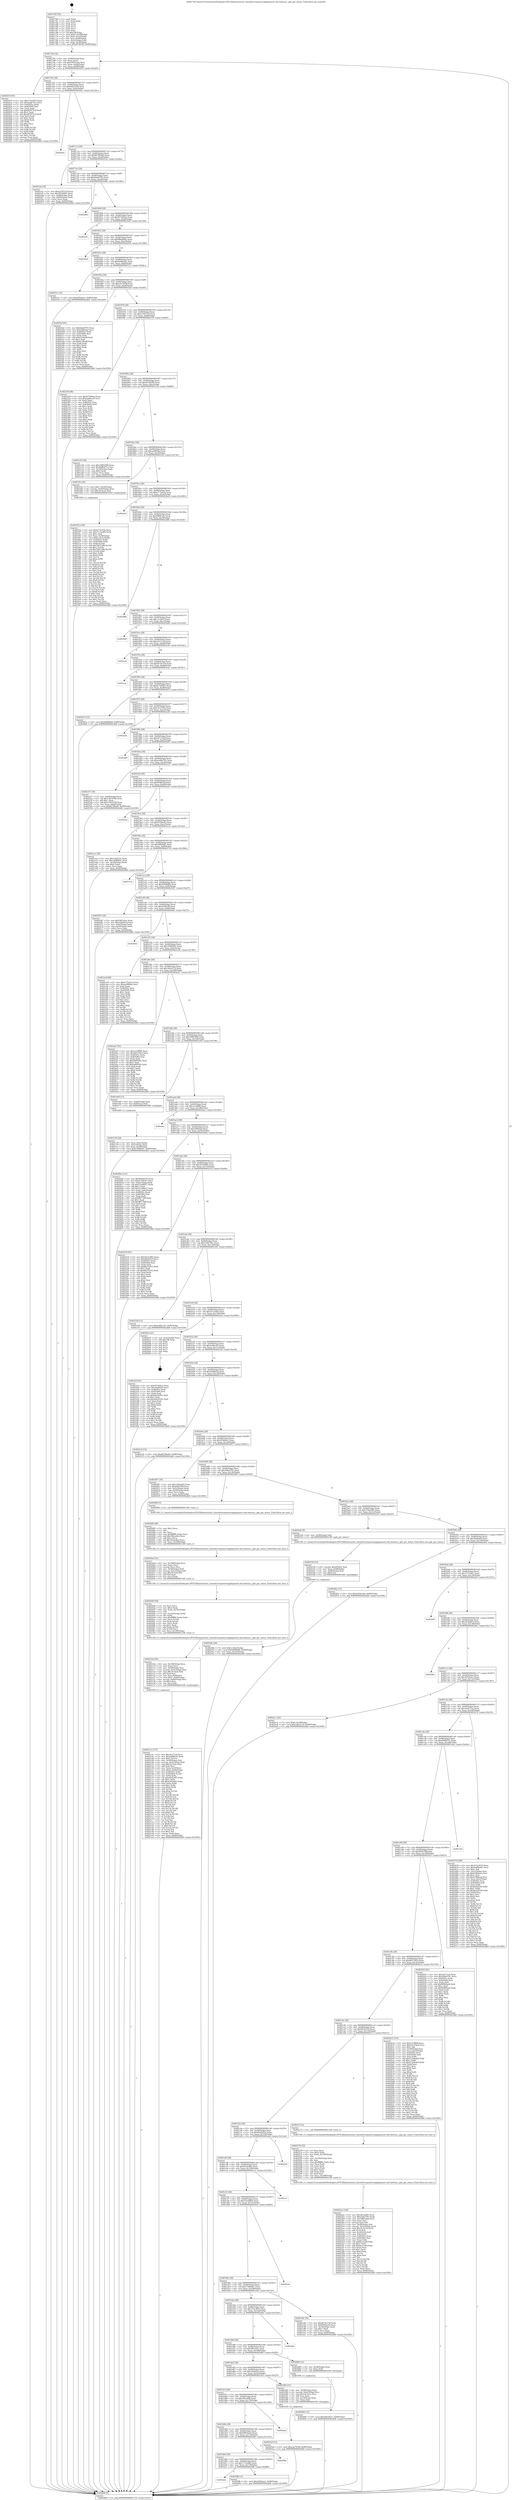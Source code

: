 digraph "0x401760" {
  label = "0x401760 (/mnt/c/Users/mathe/Desktop/tcc/POCII/binaries/extr_linuxdriverspowersupplygeneric-adc-battery.c_gab_get_status_Final-ollvm.out::main(0))"
  labelloc = "t"
  node[shape=record]

  Entry [label="",width=0.3,height=0.3,shape=circle,fillcolor=black,style=filled]
  "0x401792" [label="{
     0x401792 [32]\l
     | [instrs]\l
     &nbsp;&nbsp;0x401792 \<+6\>: mov -0x90(%rbp),%eax\l
     &nbsp;&nbsp;0x401798 \<+2\>: mov %eax,%ecx\l
     &nbsp;&nbsp;0x40179a \<+6\>: sub $0x839501db,%ecx\l
     &nbsp;&nbsp;0x4017a0 \<+6\>: mov %eax,-0x94(%rbp)\l
     &nbsp;&nbsp;0x4017a6 \<+6\>: mov %ecx,-0x98(%rbp)\l
     &nbsp;&nbsp;0x4017ac \<+6\>: je 0000000000402419 \<main+0xcb9\>\l
  }"]
  "0x402419" [label="{
     0x402419 [91]\l
     | [instrs]\l
     &nbsp;&nbsp;0x402419 \<+5\>: mov $0x57dc3835,%eax\l
     &nbsp;&nbsp;0x40241e \<+5\>: mov $0x3ee8751a,%ecx\l
     &nbsp;&nbsp;0x402423 \<+7\>: mov 0x40505c,%edx\l
     &nbsp;&nbsp;0x40242a \<+7\>: mov 0x405064,%esi\l
     &nbsp;&nbsp;0x402431 \<+2\>: mov %edx,%edi\l
     &nbsp;&nbsp;0x402433 \<+6\>: sub $0xd63975cd,%edi\l
     &nbsp;&nbsp;0x402439 \<+3\>: sub $0x1,%edi\l
     &nbsp;&nbsp;0x40243c \<+6\>: add $0xd63975cd,%edi\l
     &nbsp;&nbsp;0x402442 \<+3\>: imul %edi,%edx\l
     &nbsp;&nbsp;0x402445 \<+3\>: and $0x1,%edx\l
     &nbsp;&nbsp;0x402448 \<+3\>: cmp $0x0,%edx\l
     &nbsp;&nbsp;0x40244b \<+4\>: sete %r8b\l
     &nbsp;&nbsp;0x40244f \<+3\>: cmp $0xa,%esi\l
     &nbsp;&nbsp;0x402452 \<+4\>: setl %r9b\l
     &nbsp;&nbsp;0x402456 \<+3\>: mov %r8b,%r10b\l
     &nbsp;&nbsp;0x402459 \<+3\>: and %r9b,%r10b\l
     &nbsp;&nbsp;0x40245c \<+3\>: xor %r9b,%r8b\l
     &nbsp;&nbsp;0x40245f \<+3\>: or %r8b,%r10b\l
     &nbsp;&nbsp;0x402462 \<+4\>: test $0x1,%r10b\l
     &nbsp;&nbsp;0x402466 \<+3\>: cmovne %ecx,%eax\l
     &nbsp;&nbsp;0x402469 \<+6\>: mov %eax,-0x90(%rbp)\l
     &nbsp;&nbsp;0x40246f \<+5\>: jmp 0000000000402db8 \<main+0x1658\>\l
  }"]
  "0x4017b2" [label="{
     0x4017b2 [28]\l
     | [instrs]\l
     &nbsp;&nbsp;0x4017b2 \<+5\>: jmp 00000000004017b7 \<main+0x57\>\l
     &nbsp;&nbsp;0x4017b7 \<+6\>: mov -0x94(%rbp),%eax\l
     &nbsp;&nbsp;0x4017bd \<+5\>: sub $0x8b61f249,%eax\l
     &nbsp;&nbsp;0x4017c2 \<+6\>: mov %eax,-0x9c(%rbp)\l
     &nbsp;&nbsp;0x4017c8 \<+6\>: je 00000000004029ac \<main+0x124c\>\l
  }"]
  Exit [label="",width=0.3,height=0.3,shape=circle,fillcolor=black,style=filled,peripheries=2]
  "0x4029ac" [label="{
     0x4029ac\l
  }", style=dashed]
  "0x4017ce" [label="{
     0x4017ce [28]\l
     | [instrs]\l
     &nbsp;&nbsp;0x4017ce \<+5\>: jmp 00000000004017d3 \<main+0x73\>\l
     &nbsp;&nbsp;0x4017d3 \<+6\>: mov -0x94(%rbp),%eax\l
     &nbsp;&nbsp;0x4017d9 \<+5\>: sub $0x8b789a49,%eax\l
     &nbsp;&nbsp;0x4017de \<+6\>: mov %eax,-0xa0(%rbp)\l
     &nbsp;&nbsp;0x4017e4 \<+6\>: je 00000000004021fa \<main+0xa9a\>\l
  }"]
  "0x402695" [label="{
     0x402695 [15]\l
     | [instrs]\l
     &nbsp;&nbsp;0x402695 \<+10\>: movl $0x3b918ee1,-0x90(%rbp)\l
     &nbsp;&nbsp;0x40269f \<+5\>: jmp 0000000000402db8 \<main+0x1658\>\l
  }"]
  "0x4021fa" [label="{
     0x4021fa [30]\l
     | [instrs]\l
     &nbsp;&nbsp;0x4021fa \<+5\>: mov $0xa31872c8,%eax\l
     &nbsp;&nbsp;0x4021ff \<+5\>: mov $0x24554681,%ecx\l
     &nbsp;&nbsp;0x402204 \<+3\>: mov -0x64(%rbp),%edx\l
     &nbsp;&nbsp;0x402207 \<+3\>: cmp -0x60(%rbp),%edx\l
     &nbsp;&nbsp;0x40220a \<+3\>: cmovl %ecx,%eax\l
     &nbsp;&nbsp;0x40220d \<+6\>: mov %eax,-0x90(%rbp)\l
     &nbsp;&nbsp;0x402213 \<+5\>: jmp 0000000000402db8 \<main+0x1658\>\l
  }"]
  "0x4017ea" [label="{
     0x4017ea [28]\l
     | [instrs]\l
     &nbsp;&nbsp;0x4017ea \<+5\>: jmp 00000000004017ef \<main+0x8f\>\l
     &nbsp;&nbsp;0x4017ef \<+6\>: mov -0x94(%rbp),%eax\l
     &nbsp;&nbsp;0x4017f5 \<+5\>: sub $0x8dab9793,%eax\l
     &nbsp;&nbsp;0x4017fa \<+6\>: mov %eax,-0xa4(%rbp)\l
     &nbsp;&nbsp;0x401800 \<+6\>: je 0000000000402d6a \<main+0x160a\>\l
  }"]
  "0x4025a0" [label="{
     0x4025a0 [15]\l
     | [instrs]\l
     &nbsp;&nbsp;0x4025a0 \<+10\>: movl $0xa2a7050f,-0x90(%rbp)\l
     &nbsp;&nbsp;0x4025aa \<+5\>: jmp 0000000000402db8 \<main+0x1658\>\l
  }"]
  "0x402d6a" [label="{
     0x402d6a\l
  }", style=dashed]
  "0x401806" [label="{
     0x401806 [28]\l
     | [instrs]\l
     &nbsp;&nbsp;0x401806 \<+5\>: jmp 000000000040180b \<main+0xab\>\l
     &nbsp;&nbsp;0x40180b \<+6\>: mov -0x94(%rbp),%eax\l
     &nbsp;&nbsp;0x401811 \<+5\>: sub $0x957d04a3,%eax\l
     &nbsp;&nbsp;0x401816 \<+6\>: mov %eax,-0xa8(%rbp)\l
     &nbsp;&nbsp;0x40181c \<+6\>: je 0000000000402d3f \<main+0x15df\>\l
  }"]
  "0x40254b" [label="{
     0x40254b [28]\l
     | [instrs]\l
     &nbsp;&nbsp;0x40254b \<+7\>: movl $0x0,-0x6c(%rbp)\l
     &nbsp;&nbsp;0x402552 \<+10\>: movl $0xfd998d00,-0x90(%rbp)\l
     &nbsp;&nbsp;0x40255c \<+6\>: mov %eax,-0x19c(%rbp)\l
     &nbsp;&nbsp;0x402562 \<+5\>: jmp 0000000000402db8 \<main+0x1658\>\l
  }"]
  "0x402d3f" [label="{
     0x402d3f\l
  }", style=dashed]
  "0x401822" [label="{
     0x401822 [28]\l
     | [instrs]\l
     &nbsp;&nbsp;0x401822 \<+5\>: jmp 0000000000401827 \<main+0xc7\>\l
     &nbsp;&nbsp;0x401827 \<+6\>: mov -0x94(%rbp),%eax\l
     &nbsp;&nbsp;0x40182d \<+5\>: sub $0x98bd844e,%eax\l
     &nbsp;&nbsp;0x401832 \<+6\>: mov %eax,-0xac(%rbp)\l
     &nbsp;&nbsp;0x401838 \<+6\>: je 00000000004029c8 \<main+0x1268\>\l
  }"]
  "0x402534" [label="{
     0x402534 [23]\l
     | [instrs]\l
     &nbsp;&nbsp;0x402534 \<+10\>: movabs $0x4030d1,%rdi\l
     &nbsp;&nbsp;0x40253e \<+3\>: mov %eax,-0x68(%rbp)\l
     &nbsp;&nbsp;0x402541 \<+3\>: mov -0x68(%rbp),%esi\l
     &nbsp;&nbsp;0x402544 \<+2\>: mov $0x0,%al\l
     &nbsp;&nbsp;0x402546 \<+5\>: call 0000000000401040 \<printf@plt\>\l
     | [calls]\l
     &nbsp;&nbsp;0x401040 \{1\} (unknown)\l
  }"]
  "0x4029c8" [label="{
     0x4029c8\l
  }", style=dashed]
  "0x40183e" [label="{
     0x40183e [28]\l
     | [instrs]\l
     &nbsp;&nbsp;0x40183e \<+5\>: jmp 0000000000401843 \<main+0xe3\>\l
     &nbsp;&nbsp;0x401843 \<+6\>: mov -0x94(%rbp),%eax\l
     &nbsp;&nbsp;0x401849 \<+5\>: sub $0x9e00ba01,%eax\l
     &nbsp;&nbsp;0x40184e \<+6\>: mov %eax,-0xb0(%rbp)\l
     &nbsp;&nbsp;0x401854 \<+6\>: je 000000000040251c \<main+0xdbc\>\l
  }"]
  "0x4022ac" [label="{
     0x4022ac [124]\l
     | [instrs]\l
     &nbsp;&nbsp;0x4022ac \<+5\>: mov $0x541dc882,%ecx\l
     &nbsp;&nbsp;0x4022b1 \<+5\>: mov $0x25bb756c,%edx\l
     &nbsp;&nbsp;0x4022b6 \<+6\>: mov -0x198(%rbp),%esi\l
     &nbsp;&nbsp;0x4022bc \<+3\>: imul %eax,%esi\l
     &nbsp;&nbsp;0x4022bf \<+3\>: movslq %esi,%r8\l
     &nbsp;&nbsp;0x4022c2 \<+4\>: mov -0x58(%rbp),%r9\l
     &nbsp;&nbsp;0x4022c6 \<+4\>: movslq -0x5c(%rbp),%r10\l
     &nbsp;&nbsp;0x4022ca \<+4\>: imul $0x18,%r10,%r10\l
     &nbsp;&nbsp;0x4022ce \<+3\>: add %r10,%r9\l
     &nbsp;&nbsp;0x4022d1 \<+4\>: mov 0x10(%r9),%r9\l
     &nbsp;&nbsp;0x4022d5 \<+3\>: mov %r8,(%r9)\l
     &nbsp;&nbsp;0x4022d8 \<+7\>: mov 0x40505c,%eax\l
     &nbsp;&nbsp;0x4022df \<+7\>: mov 0x405064,%esi\l
     &nbsp;&nbsp;0x4022e6 \<+2\>: mov %eax,%edi\l
     &nbsp;&nbsp;0x4022e8 \<+6\>: sub $0x8ccce26f,%edi\l
     &nbsp;&nbsp;0x4022ee \<+3\>: sub $0x1,%edi\l
     &nbsp;&nbsp;0x4022f1 \<+6\>: add $0x8ccce26f,%edi\l
     &nbsp;&nbsp;0x4022f7 \<+3\>: imul %edi,%eax\l
     &nbsp;&nbsp;0x4022fa \<+3\>: and $0x1,%eax\l
     &nbsp;&nbsp;0x4022fd \<+3\>: cmp $0x0,%eax\l
     &nbsp;&nbsp;0x402300 \<+4\>: sete %r11b\l
     &nbsp;&nbsp;0x402304 \<+3\>: cmp $0xa,%esi\l
     &nbsp;&nbsp;0x402307 \<+3\>: setl %bl\l
     &nbsp;&nbsp;0x40230a \<+3\>: mov %r11b,%r14b\l
     &nbsp;&nbsp;0x40230d \<+3\>: and %bl,%r14b\l
     &nbsp;&nbsp;0x402310 \<+3\>: xor %bl,%r11b\l
     &nbsp;&nbsp;0x402313 \<+3\>: or %r11b,%r14b\l
     &nbsp;&nbsp;0x402316 \<+4\>: test $0x1,%r14b\l
     &nbsp;&nbsp;0x40231a \<+3\>: cmovne %edx,%ecx\l
     &nbsp;&nbsp;0x40231d \<+6\>: mov %ecx,-0x90(%rbp)\l
     &nbsp;&nbsp;0x402323 \<+5\>: jmp 0000000000402db8 \<main+0x1658\>\l
  }"]
  "0x40251c" [label="{
     0x40251c [15]\l
     | [instrs]\l
     &nbsp;&nbsp;0x40251c \<+10\>: movl $0x2f5b4ea1,-0x90(%rbp)\l
     &nbsp;&nbsp;0x402526 \<+5\>: jmp 0000000000402db8 \<main+0x1658\>\l
  }"]
  "0x40185a" [label="{
     0x40185a [28]\l
     | [instrs]\l
     &nbsp;&nbsp;0x40185a \<+5\>: jmp 000000000040185f \<main+0xff\>\l
     &nbsp;&nbsp;0x40185f \<+6\>: mov -0x94(%rbp),%eax\l
     &nbsp;&nbsp;0x401865 \<+5\>: sub $0xa2a7050f,%eax\l
     &nbsp;&nbsp;0x40186a \<+6\>: mov %eax,-0xb4(%rbp)\l
     &nbsp;&nbsp;0x401870 \<+6\>: je 00000000004025af \<main+0xe4f\>\l
  }"]
  "0x402278" [label="{
     0x402278 [52]\l
     | [instrs]\l
     &nbsp;&nbsp;0x402278 \<+2\>: xor %ecx,%ecx\l
     &nbsp;&nbsp;0x40227a \<+5\>: mov $0x2,%edx\l
     &nbsp;&nbsp;0x40227f \<+6\>: mov %edx,-0x194(%rbp)\l
     &nbsp;&nbsp;0x402285 \<+1\>: cltd\l
     &nbsp;&nbsp;0x402286 \<+6\>: mov -0x194(%rbp),%esi\l
     &nbsp;&nbsp;0x40228c \<+2\>: idiv %esi\l
     &nbsp;&nbsp;0x40228e \<+6\>: imul $0xfffffffe,%edx,%edx\l
     &nbsp;&nbsp;0x402294 \<+2\>: mov %ecx,%edi\l
     &nbsp;&nbsp;0x402296 \<+2\>: sub %edx,%edi\l
     &nbsp;&nbsp;0x402298 \<+2\>: mov %ecx,%edx\l
     &nbsp;&nbsp;0x40229a \<+3\>: sub $0x1,%edx\l
     &nbsp;&nbsp;0x40229d \<+2\>: add %edx,%edi\l
     &nbsp;&nbsp;0x40229f \<+2\>: sub %edi,%ecx\l
     &nbsp;&nbsp;0x4022a1 \<+6\>: mov %ecx,-0x198(%rbp)\l
     &nbsp;&nbsp;0x4022a7 \<+5\>: call 0000000000401160 \<next_i\>\l
     | [calls]\l
     &nbsp;&nbsp;0x401160 \{1\} (/mnt/c/Users/mathe/Desktop/tcc/POCII/binaries/extr_linuxdriverspowersupplygeneric-adc-battery.c_gab_get_status_Final-ollvm.out::next_i)\l
  }"]
  "0x4025af" [label="{
     0x4025af [91]\l
     | [instrs]\l
     &nbsp;&nbsp;0x4025af \<+5\>: mov $0x8dab9793,%eax\l
     &nbsp;&nbsp;0x4025b4 \<+5\>: mov $0x244f2faa,%ecx\l
     &nbsp;&nbsp;0x4025b9 \<+7\>: mov 0x40505c,%edx\l
     &nbsp;&nbsp;0x4025c0 \<+7\>: mov 0x405064,%esi\l
     &nbsp;&nbsp;0x4025c7 \<+2\>: mov %edx,%edi\l
     &nbsp;&nbsp;0x4025c9 \<+6\>: add $0xb138cdff,%edi\l
     &nbsp;&nbsp;0x4025cf \<+3\>: sub $0x1,%edi\l
     &nbsp;&nbsp;0x4025d2 \<+6\>: sub $0xb138cdff,%edi\l
     &nbsp;&nbsp;0x4025d8 \<+3\>: imul %edi,%edx\l
     &nbsp;&nbsp;0x4025db \<+3\>: and $0x1,%edx\l
     &nbsp;&nbsp;0x4025de \<+3\>: cmp $0x0,%edx\l
     &nbsp;&nbsp;0x4025e1 \<+4\>: sete %r8b\l
     &nbsp;&nbsp;0x4025e5 \<+3\>: cmp $0xa,%esi\l
     &nbsp;&nbsp;0x4025e8 \<+4\>: setl %r9b\l
     &nbsp;&nbsp;0x4025ec \<+3\>: mov %r8b,%r10b\l
     &nbsp;&nbsp;0x4025ef \<+3\>: and %r9b,%r10b\l
     &nbsp;&nbsp;0x4025f2 \<+3\>: xor %r9b,%r8b\l
     &nbsp;&nbsp;0x4025f5 \<+3\>: or %r8b,%r10b\l
     &nbsp;&nbsp;0x4025f8 \<+4\>: test $0x1,%r10b\l
     &nbsp;&nbsp;0x4025fc \<+3\>: cmovne %ecx,%eax\l
     &nbsp;&nbsp;0x4025ff \<+6\>: mov %eax,-0x90(%rbp)\l
     &nbsp;&nbsp;0x402605 \<+5\>: jmp 0000000000402db8 \<main+0x1658\>\l
  }"]
  "0x401876" [label="{
     0x401876 [28]\l
     | [instrs]\l
     &nbsp;&nbsp;0x401876 \<+5\>: jmp 000000000040187b \<main+0x11b\>\l
     &nbsp;&nbsp;0x40187b \<+6\>: mov -0x94(%rbp),%eax\l
     &nbsp;&nbsp;0x401881 \<+5\>: sub $0xa31872c8,%eax\l
     &nbsp;&nbsp;0x401886 \<+6\>: mov %eax,-0xb8(%rbp)\l
     &nbsp;&nbsp;0x40188c \<+6\>: je 0000000000402359 \<main+0xbf9\>\l
  }"]
  "0x40213c" [label="{
     0x40213c [175]\l
     | [instrs]\l
     &nbsp;&nbsp;0x40213c \<+5\>: mov $0xcfe111c6,%ecx\l
     &nbsp;&nbsp;0x402141 \<+5\>: mov $0x2dd8fe5d,%edx\l
     &nbsp;&nbsp;0x402146 \<+3\>: mov $0x1,%r11b\l
     &nbsp;&nbsp;0x402149 \<+4\>: mov -0x58(%rbp),%rsi\l
     &nbsp;&nbsp;0x40214d \<+4\>: movslq -0x5c(%rbp),%rdi\l
     &nbsp;&nbsp;0x402151 \<+4\>: imul $0x18,%rdi,%rdi\l
     &nbsp;&nbsp;0x402155 \<+3\>: add %rdi,%rsi\l
     &nbsp;&nbsp;0x402158 \<+4\>: mov %rax,0x10(%rsi)\l
     &nbsp;&nbsp;0x40215c \<+7\>: movl $0x0,-0x64(%rbp)\l
     &nbsp;&nbsp;0x402163 \<+8\>: mov 0x40505c,%r9d\l
     &nbsp;&nbsp;0x40216b \<+8\>: mov 0x405064,%r10d\l
     &nbsp;&nbsp;0x402173 \<+3\>: mov %r9d,%ebx\l
     &nbsp;&nbsp;0x402176 \<+6\>: sub $0xd3d2ebf1,%ebx\l
     &nbsp;&nbsp;0x40217c \<+3\>: sub $0x1,%ebx\l
     &nbsp;&nbsp;0x40217f \<+6\>: add $0xd3d2ebf1,%ebx\l
     &nbsp;&nbsp;0x402185 \<+4\>: imul %ebx,%r9d\l
     &nbsp;&nbsp;0x402189 \<+4\>: and $0x1,%r9d\l
     &nbsp;&nbsp;0x40218d \<+4\>: cmp $0x0,%r9d\l
     &nbsp;&nbsp;0x402191 \<+4\>: sete %r14b\l
     &nbsp;&nbsp;0x402195 \<+4\>: cmp $0xa,%r10d\l
     &nbsp;&nbsp;0x402199 \<+4\>: setl %r15b\l
     &nbsp;&nbsp;0x40219d \<+3\>: mov %r14b,%r12b\l
     &nbsp;&nbsp;0x4021a0 \<+4\>: xor $0xff,%r12b\l
     &nbsp;&nbsp;0x4021a4 \<+3\>: mov %r15b,%r13b\l
     &nbsp;&nbsp;0x4021a7 \<+4\>: xor $0xff,%r13b\l
     &nbsp;&nbsp;0x4021ab \<+4\>: xor $0x0,%r11b\l
     &nbsp;&nbsp;0x4021af \<+3\>: mov %r12b,%al\l
     &nbsp;&nbsp;0x4021b2 \<+2\>: and $0x0,%al\l
     &nbsp;&nbsp;0x4021b4 \<+3\>: and %r11b,%r14b\l
     &nbsp;&nbsp;0x4021b7 \<+3\>: mov %r13b,%sil\l
     &nbsp;&nbsp;0x4021ba \<+4\>: and $0x0,%sil\l
     &nbsp;&nbsp;0x4021be \<+3\>: and %r11b,%r15b\l
     &nbsp;&nbsp;0x4021c1 \<+3\>: or %r14b,%al\l
     &nbsp;&nbsp;0x4021c4 \<+3\>: or %r15b,%sil\l
     &nbsp;&nbsp;0x4021c7 \<+3\>: xor %sil,%al\l
     &nbsp;&nbsp;0x4021ca \<+3\>: or %r13b,%r12b\l
     &nbsp;&nbsp;0x4021cd \<+4\>: xor $0xff,%r12b\l
     &nbsp;&nbsp;0x4021d1 \<+4\>: or $0x0,%r11b\l
     &nbsp;&nbsp;0x4021d5 \<+3\>: and %r11b,%r12b\l
     &nbsp;&nbsp;0x4021d8 \<+3\>: or %r12b,%al\l
     &nbsp;&nbsp;0x4021db \<+2\>: test $0x1,%al\l
     &nbsp;&nbsp;0x4021dd \<+3\>: cmovne %edx,%ecx\l
     &nbsp;&nbsp;0x4021e0 \<+6\>: mov %ecx,-0x90(%rbp)\l
     &nbsp;&nbsp;0x4021e6 \<+5\>: jmp 0000000000402db8 \<main+0x1658\>\l
  }"]
  "0x402359" [label="{
     0x402359 [86]\l
     | [instrs]\l
     &nbsp;&nbsp;0x402359 \<+5\>: mov $0x957d04a3,%eax\l
     &nbsp;&nbsp;0x40235e \<+5\>: mov $0x2ad8ccd3,%ecx\l
     &nbsp;&nbsp;0x402363 \<+2\>: xor %edx,%edx\l
     &nbsp;&nbsp;0x402365 \<+7\>: mov 0x40505c,%esi\l
     &nbsp;&nbsp;0x40236c \<+7\>: mov 0x405064,%edi\l
     &nbsp;&nbsp;0x402373 \<+3\>: sub $0x1,%edx\l
     &nbsp;&nbsp;0x402376 \<+3\>: mov %esi,%r8d\l
     &nbsp;&nbsp;0x402379 \<+3\>: add %edx,%r8d\l
     &nbsp;&nbsp;0x40237c \<+4\>: imul %r8d,%esi\l
     &nbsp;&nbsp;0x402380 \<+3\>: and $0x1,%esi\l
     &nbsp;&nbsp;0x402383 \<+3\>: cmp $0x0,%esi\l
     &nbsp;&nbsp;0x402386 \<+4\>: sete %r9b\l
     &nbsp;&nbsp;0x40238a \<+3\>: cmp $0xa,%edi\l
     &nbsp;&nbsp;0x40238d \<+4\>: setl %r10b\l
     &nbsp;&nbsp;0x402391 \<+3\>: mov %r9b,%r11b\l
     &nbsp;&nbsp;0x402394 \<+3\>: and %r10b,%r11b\l
     &nbsp;&nbsp;0x402397 \<+3\>: xor %r10b,%r9b\l
     &nbsp;&nbsp;0x40239a \<+3\>: or %r9b,%r11b\l
     &nbsp;&nbsp;0x40239d \<+4\>: test $0x1,%r11b\l
     &nbsp;&nbsp;0x4023a1 \<+3\>: cmovne %ecx,%eax\l
     &nbsp;&nbsp;0x4023a4 \<+6\>: mov %eax,-0x90(%rbp)\l
     &nbsp;&nbsp;0x4023aa \<+5\>: jmp 0000000000402db8 \<main+0x1658\>\l
  }"]
  "0x401892" [label="{
     0x401892 [28]\l
     | [instrs]\l
     &nbsp;&nbsp;0x401892 \<+5\>: jmp 0000000000401897 \<main+0x137\>\l
     &nbsp;&nbsp;0x401897 \<+6\>: mov -0x94(%rbp),%eax\l
     &nbsp;&nbsp;0x40189d \<+5\>: sub $0xa87463f6,%eax\l
     &nbsp;&nbsp;0x4018a2 \<+6\>: mov %eax,-0xbc(%rbp)\l
     &nbsp;&nbsp;0x4018a8 \<+6\>: je 0000000000401e30 \<main+0x6d0\>\l
  }"]
  "0x40210a" [label="{
     0x40210a [50]\l
     | [instrs]\l
     &nbsp;&nbsp;0x40210a \<+6\>: mov -0x190(%rbp),%ecx\l
     &nbsp;&nbsp;0x402110 \<+3\>: imul %eax,%ecx\l
     &nbsp;&nbsp;0x402113 \<+4\>: mov -0x58(%rbp),%rsi\l
     &nbsp;&nbsp;0x402117 \<+4\>: movslq -0x5c(%rbp),%rdi\l
     &nbsp;&nbsp;0x40211b \<+4\>: imul $0x18,%rdi,%rdi\l
     &nbsp;&nbsp;0x40211f \<+3\>: add %rdi,%rsi\l
     &nbsp;&nbsp;0x402122 \<+3\>: mov %ecx,0x8(%rsi)\l
     &nbsp;&nbsp;0x402125 \<+7\>: movl $0x1,-0x60(%rbp)\l
     &nbsp;&nbsp;0x40212c \<+4\>: movslq -0x60(%rbp),%rsi\l
     &nbsp;&nbsp;0x402130 \<+4\>: shl $0x3,%rsi\l
     &nbsp;&nbsp;0x402134 \<+3\>: mov %rsi,%rdi\l
     &nbsp;&nbsp;0x402137 \<+5\>: call 0000000000401050 \<malloc@plt\>\l
     | [calls]\l
     &nbsp;&nbsp;0x401050 \{1\} (unknown)\l
  }"]
  "0x401e30" [label="{
     0x401e30 [30]\l
     | [instrs]\l
     &nbsp;&nbsp;0x401e30 \<+5\>: mov $0x19891096,%eax\l
     &nbsp;&nbsp;0x401e35 \<+5\>: mov $0x408b875c,%ecx\l
     &nbsp;&nbsp;0x401e3a \<+3\>: mov -0x34(%rbp),%edx\l
     &nbsp;&nbsp;0x401e3d \<+3\>: cmp $0x2,%edx\l
     &nbsp;&nbsp;0x401e40 \<+3\>: cmovne %ecx,%eax\l
     &nbsp;&nbsp;0x401e43 \<+6\>: mov %eax,-0x90(%rbp)\l
     &nbsp;&nbsp;0x401e49 \<+5\>: jmp 0000000000402db8 \<main+0x1658\>\l
  }"]
  "0x4018ae" [label="{
     0x4018ae [28]\l
     | [instrs]\l
     &nbsp;&nbsp;0x4018ae \<+5\>: jmp 00000000004018b3 \<main+0x153\>\l
     &nbsp;&nbsp;0x4018b3 \<+6\>: mov -0x94(%rbp),%eax\l
     &nbsp;&nbsp;0x4018b9 \<+5\>: sub $0xaef900da,%eax\l
     &nbsp;&nbsp;0x4018be \<+6\>: mov %eax,-0xc0(%rbp)\l
     &nbsp;&nbsp;0x4018c4 \<+6\>: je 0000000000401f3e \<main+0x7de\>\l
  }"]
  "0x402db8" [label="{
     0x402db8 [5]\l
     | [instrs]\l
     &nbsp;&nbsp;0x402db8 \<+5\>: jmp 0000000000401792 \<main+0x32\>\l
  }"]
  "0x401760" [label="{
     0x401760 [50]\l
     | [instrs]\l
     &nbsp;&nbsp;0x401760 \<+1\>: push %rbp\l
     &nbsp;&nbsp;0x401761 \<+3\>: mov %rsp,%rbp\l
     &nbsp;&nbsp;0x401764 \<+2\>: push %r15\l
     &nbsp;&nbsp;0x401766 \<+2\>: push %r14\l
     &nbsp;&nbsp;0x401768 \<+2\>: push %r13\l
     &nbsp;&nbsp;0x40176a \<+2\>: push %r12\l
     &nbsp;&nbsp;0x40176c \<+1\>: push %rbx\l
     &nbsp;&nbsp;0x40176d \<+7\>: sub $0x198,%rsp\l
     &nbsp;&nbsp;0x401774 \<+7\>: movl $0x0,-0x38(%rbp)\l
     &nbsp;&nbsp;0x40177b \<+3\>: mov %edi,-0x3c(%rbp)\l
     &nbsp;&nbsp;0x40177e \<+4\>: mov %rsi,-0x48(%rbp)\l
     &nbsp;&nbsp;0x401782 \<+3\>: mov -0x3c(%rbp),%edi\l
     &nbsp;&nbsp;0x401785 \<+3\>: mov %edi,-0x34(%rbp)\l
     &nbsp;&nbsp;0x401788 \<+10\>: movl $0xa87463f6,-0x90(%rbp)\l
  }"]
  "0x4020d0" [label="{
     0x4020d0 [58]\l
     | [instrs]\l
     &nbsp;&nbsp;0x4020d0 \<+2\>: xor %ecx,%ecx\l
     &nbsp;&nbsp;0x4020d2 \<+5\>: mov $0x2,%edx\l
     &nbsp;&nbsp;0x4020d7 \<+6\>: mov %edx,-0x18c(%rbp)\l
     &nbsp;&nbsp;0x4020dd \<+1\>: cltd\l
     &nbsp;&nbsp;0x4020de \<+7\>: mov -0x18c(%rbp),%r9d\l
     &nbsp;&nbsp;0x4020e5 \<+3\>: idiv %r9d\l
     &nbsp;&nbsp;0x4020e8 \<+6\>: imul $0xfffffffe,%edx,%edx\l
     &nbsp;&nbsp;0x4020ee \<+3\>: mov %ecx,%r10d\l
     &nbsp;&nbsp;0x4020f1 \<+3\>: sub %edx,%r10d\l
     &nbsp;&nbsp;0x4020f4 \<+2\>: mov %ecx,%edx\l
     &nbsp;&nbsp;0x4020f6 \<+3\>: sub $0x1,%edx\l
     &nbsp;&nbsp;0x4020f9 \<+3\>: add %edx,%r10d\l
     &nbsp;&nbsp;0x4020fc \<+3\>: sub %r10d,%ecx\l
     &nbsp;&nbsp;0x4020ff \<+6\>: mov %ecx,-0x190(%rbp)\l
     &nbsp;&nbsp;0x402105 \<+5\>: call 0000000000401160 \<next_i\>\l
     | [calls]\l
     &nbsp;&nbsp;0x401160 \{1\} (/mnt/c/Users/mathe/Desktop/tcc/POCII/binaries/extr_linuxdriverspowersupplygeneric-adc-battery.c_gab_get_status_Final-ollvm.out::next_i)\l
  }"]
  "0x401f3e" [label="{
     0x401f3e [20]\l
     | [instrs]\l
     &nbsp;&nbsp;0x401f3e \<+7\>: movl $0x1,-0x50(%rbp)\l
     &nbsp;&nbsp;0x401f45 \<+4\>: movslq -0x50(%rbp),%rax\l
     &nbsp;&nbsp;0x401f49 \<+4\>: imul $0x18,%rax,%rdi\l
     &nbsp;&nbsp;0x401f4d \<+5\>: call 0000000000401050 \<malloc@plt\>\l
     | [calls]\l
     &nbsp;&nbsp;0x401050 \{1\} (unknown)\l
  }"]
  "0x4018ca" [label="{
     0x4018ca [28]\l
     | [instrs]\l
     &nbsp;&nbsp;0x4018ca \<+5\>: jmp 00000000004018cf \<main+0x16f\>\l
     &nbsp;&nbsp;0x4018cf \<+6\>: mov -0x94(%rbp),%eax\l
     &nbsp;&nbsp;0x4018d5 \<+5\>: sub $0xb775e43a,%eax\l
     &nbsp;&nbsp;0x4018da \<+6\>: mov %eax,-0xc4(%rbp)\l
     &nbsp;&nbsp;0x4018e0 \<+6\>: je 0000000000402be0 \<main+0x1480\>\l
  }"]
  "0x4020ad" [label="{
     0x4020ad [35]\l
     | [instrs]\l
     &nbsp;&nbsp;0x4020ad \<+6\>: mov -0x188(%rbp),%ecx\l
     &nbsp;&nbsp;0x4020b3 \<+3\>: imul %eax,%ecx\l
     &nbsp;&nbsp;0x4020b6 \<+3\>: movslq %ecx,%rsi\l
     &nbsp;&nbsp;0x4020b9 \<+4\>: mov -0x58(%rbp),%rdi\l
     &nbsp;&nbsp;0x4020bd \<+4\>: movslq -0x5c(%rbp),%r8\l
     &nbsp;&nbsp;0x4020c1 \<+4\>: imul $0x18,%r8,%r8\l
     &nbsp;&nbsp;0x4020c5 \<+3\>: add %r8,%rdi\l
     &nbsp;&nbsp;0x4020c8 \<+3\>: mov %rsi,(%rdi)\l
     &nbsp;&nbsp;0x4020cb \<+5\>: call 0000000000401160 \<next_i\>\l
     | [calls]\l
     &nbsp;&nbsp;0x401160 \{1\} (/mnt/c/Users/mathe/Desktop/tcc/POCII/binaries/extr_linuxdriverspowersupplygeneric-adc-battery.c_gab_get_status_Final-ollvm.out::next_i)\l
  }"]
  "0x402be0" [label="{
     0x402be0\l
  }", style=dashed]
  "0x4018e6" [label="{
     0x4018e6 [28]\l
     | [instrs]\l
     &nbsp;&nbsp;0x4018e6 \<+5\>: jmp 00000000004018eb \<main+0x18b\>\l
     &nbsp;&nbsp;0x4018eb \<+6\>: mov -0x94(%rbp),%eax\l
     &nbsp;&nbsp;0x4018f1 \<+5\>: sub $0xb899ecd2,%eax\l
     &nbsp;&nbsp;0x4018f6 \<+6\>: mov %eax,-0xc8(%rbp)\l
     &nbsp;&nbsp;0x4018fc \<+6\>: je 0000000000402d86 \<main+0x1626\>\l
  }"]
  "0x402085" [label="{
     0x402085 [40]\l
     | [instrs]\l
     &nbsp;&nbsp;0x402085 \<+5\>: mov $0x2,%ecx\l
     &nbsp;&nbsp;0x40208a \<+1\>: cltd\l
     &nbsp;&nbsp;0x40208b \<+2\>: idiv %ecx\l
     &nbsp;&nbsp;0x40208d \<+6\>: imul $0xfffffffe,%edx,%ecx\l
     &nbsp;&nbsp;0x402093 \<+6\>: add $0x382aadb3,%ecx\l
     &nbsp;&nbsp;0x402099 \<+3\>: add $0x1,%ecx\l
     &nbsp;&nbsp;0x40209c \<+6\>: sub $0x382aadb3,%ecx\l
     &nbsp;&nbsp;0x4020a2 \<+6\>: mov %ecx,-0x188(%rbp)\l
     &nbsp;&nbsp;0x4020a8 \<+5\>: call 0000000000401160 \<next_i\>\l
     | [calls]\l
     &nbsp;&nbsp;0x401160 \{1\} (/mnt/c/Users/mathe/Desktop/tcc/POCII/binaries/extr_linuxdriverspowersupplygeneric-adc-battery.c_gab_get_status_Final-ollvm.out::next_i)\l
  }"]
  "0x402d86" [label="{
     0x402d86\l
  }", style=dashed]
  "0x401902" [label="{
     0x401902 [28]\l
     | [instrs]\l
     &nbsp;&nbsp;0x401902 \<+5\>: jmp 0000000000401907 \<main+0x1a7\>\l
     &nbsp;&nbsp;0x401907 \<+6\>: mov -0x94(%rbp),%eax\l
     &nbsp;&nbsp;0x40190d \<+5\>: sub $0xcccc8d1f,%eax\l
     &nbsp;&nbsp;0x401912 \<+6\>: mov %eax,-0xcc(%rbp)\l
     &nbsp;&nbsp;0x401918 \<+6\>: je 0000000000402849 \<main+0x10e9\>\l
  }"]
  "0x401dd2" [label="{
     0x401dd2\l
  }", style=dashed]
  "0x402849" [label="{
     0x402849\l
  }", style=dashed]
  "0x40191e" [label="{
     0x40191e [28]\l
     | [instrs]\l
     &nbsp;&nbsp;0x40191e \<+5\>: jmp 0000000000401923 \<main+0x1c3\>\l
     &nbsp;&nbsp;0x401923 \<+6\>: mov -0x94(%rbp),%eax\l
     &nbsp;&nbsp;0x401929 \<+5\>: sub $0xcfe111c6,%eax\l
     &nbsp;&nbsp;0x40192e \<+6\>: mov %eax,-0xd0(%rbp)\l
     &nbsp;&nbsp;0x401934 \<+6\>: je 0000000000402c0e \<main+0x14ae\>\l
  }"]
  "0x401ff8" [label="{
     0x401ff8 [15]\l
     | [instrs]\l
     &nbsp;&nbsp;0x401ff8 \<+10\>: movl $0x2f5b4ea1,-0x90(%rbp)\l
     &nbsp;&nbsp;0x402002 \<+5\>: jmp 0000000000402db8 \<main+0x1658\>\l
  }"]
  "0x402c0e" [label="{
     0x402c0e\l
  }", style=dashed]
  "0x40193a" [label="{
     0x40193a [28]\l
     | [instrs]\l
     &nbsp;&nbsp;0x40193a \<+5\>: jmp 000000000040193f \<main+0x1df\>\l
     &nbsp;&nbsp;0x40193f \<+6\>: mov -0x94(%rbp),%eax\l
     &nbsp;&nbsp;0x401945 \<+5\>: sub $0xdb7de156,%eax\l
     &nbsp;&nbsp;0x40194a \<+6\>: mov %eax,-0xd4(%rbp)\l
     &nbsp;&nbsp;0x401950 \<+6\>: je 0000000000401eac \<main+0x74c\>\l
  }"]
  "0x401db6" [label="{
     0x401db6 [28]\l
     | [instrs]\l
     &nbsp;&nbsp;0x401db6 \<+5\>: jmp 0000000000401dbb \<main+0x65b\>\l
     &nbsp;&nbsp;0x401dbb \<+6\>: mov -0x94(%rbp),%eax\l
     &nbsp;&nbsp;0x401dc1 \<+5\>: sub $0x7115ed85,%eax\l
     &nbsp;&nbsp;0x401dc6 \<+6\>: mov %eax,-0x178(%rbp)\l
     &nbsp;&nbsp;0x401dcc \<+6\>: je 0000000000401ff8 \<main+0x898\>\l
  }"]
  "0x401eac" [label="{
     0x401eac\l
  }", style=dashed]
  "0x401956" [label="{
     0x401956 [28]\l
     | [instrs]\l
     &nbsp;&nbsp;0x401956 \<+5\>: jmp 000000000040195b \<main+0x1fb\>\l
     &nbsp;&nbsp;0x40195b \<+6\>: mov -0x94(%rbp),%eax\l
     &nbsp;&nbsp;0x401961 \<+5\>: sub $0xdc7d45b7,%eax\l
     &nbsp;&nbsp;0x401966 \<+6\>: mov %eax,-0xd8(%rbp)\l
     &nbsp;&nbsp;0x40196c \<+6\>: je 000000000040267a \<main+0xf1a\>\l
  }"]
  "0x40298e" [label="{
     0x40298e\l
  }", style=dashed]
  "0x40267a" [label="{
     0x40267a [15]\l
     | [instrs]\l
     &nbsp;&nbsp;0x40267a \<+10\>: movl $0xfd998d00,-0x90(%rbp)\l
     &nbsp;&nbsp;0x402684 \<+5\>: jmp 0000000000402db8 \<main+0x1658\>\l
  }"]
  "0x401972" [label="{
     0x401972 [28]\l
     | [instrs]\l
     &nbsp;&nbsp;0x401972 \<+5\>: jmp 0000000000401977 \<main+0x217\>\l
     &nbsp;&nbsp;0x401977 \<+6\>: mov -0x94(%rbp),%eax\l
     &nbsp;&nbsp;0x40197d \<+5\>: sub $0xe3e127b2,%eax\l
     &nbsp;&nbsp;0x401982 \<+6\>: mov %eax,-0xdc(%rbp)\l
     &nbsp;&nbsp;0x401988 \<+6\>: je 0000000000402a5b \<main+0x12fb\>\l
  }"]
  "0x401d9a" [label="{
     0x401d9a [28]\l
     | [instrs]\l
     &nbsp;&nbsp;0x401d9a \<+5\>: jmp 0000000000401d9f \<main+0x63f\>\l
     &nbsp;&nbsp;0x401d9f \<+6\>: mov -0x94(%rbp),%eax\l
     &nbsp;&nbsp;0x401da5 \<+5\>: sub $0x69834a10,%eax\l
     &nbsp;&nbsp;0x401daa \<+6\>: mov %eax,-0x174(%rbp)\l
     &nbsp;&nbsp;0x401db0 \<+6\>: je 000000000040298e \<main+0x122e\>\l
  }"]
  "0x402a5b" [label="{
     0x402a5b\l
  }", style=dashed]
  "0x40198e" [label="{
     0x40198e [28]\l
     | [instrs]\l
     &nbsp;&nbsp;0x40198e \<+5\>: jmp 0000000000401993 \<main+0x233\>\l
     &nbsp;&nbsp;0x401993 \<+6\>: mov -0x94(%rbp),%eax\l
     &nbsp;&nbsp;0x401999 \<+5\>: sub $0xeb7c35ef,%eax\l
     &nbsp;&nbsp;0x40199e \<+6\>: mov %eax,-0xe0(%rbp)\l
     &nbsp;&nbsp;0x4019a4 \<+6\>: je 00000000004026f0 \<main+0xf90\>\l
  }"]
  "0x402aad" [label="{
     0x402aad\l
  }", style=dashed]
  "0x4026f0" [label="{
     0x4026f0\l
  }", style=dashed]
  "0x4019aa" [label="{
     0x4019aa [28]\l
     | [instrs]\l
     &nbsp;&nbsp;0x4019aa \<+5\>: jmp 00000000004019af \<main+0x24f\>\l
     &nbsp;&nbsp;0x4019af \<+6\>: mov -0x94(%rbp),%eax\l
     &nbsp;&nbsp;0x4019b5 \<+5\>: sub $0xee88a745,%eax\l
     &nbsp;&nbsp;0x4019ba \<+6\>: mov %eax,-0xe4(%rbp)\l
     &nbsp;&nbsp;0x4019c0 \<+6\>: je 0000000000402337 \<main+0xbd7\>\l
  }"]
  "0x401d7e" [label="{
     0x401d7e [28]\l
     | [instrs]\l
     &nbsp;&nbsp;0x401d7e \<+5\>: jmp 0000000000401d83 \<main+0x623\>\l
     &nbsp;&nbsp;0x401d83 \<+6\>: mov -0x94(%rbp),%eax\l
     &nbsp;&nbsp;0x401d89 \<+5\>: sub $0x5fbc3f09,%eax\l
     &nbsp;&nbsp;0x401d8e \<+6\>: mov %eax,-0x170(%rbp)\l
     &nbsp;&nbsp;0x401d94 \<+6\>: je 0000000000402aad \<main+0x134d\>\l
  }"]
  "0x402337" [label="{
     0x402337 [34]\l
     | [instrs]\l
     &nbsp;&nbsp;0x402337 \<+3\>: mov -0x64(%rbp),%eax\l
     &nbsp;&nbsp;0x40233a \<+5\>: sub $0x1381d748,%eax\l
     &nbsp;&nbsp;0x40233f \<+3\>: add $0x1,%eax\l
     &nbsp;&nbsp;0x402342 \<+5\>: add $0x1381d748,%eax\l
     &nbsp;&nbsp;0x402347 \<+3\>: mov %eax,-0x64(%rbp)\l
     &nbsp;&nbsp;0x40234a \<+10\>: movl $0x8b789a49,-0x90(%rbp)\l
     &nbsp;&nbsp;0x402354 \<+5\>: jmp 0000000000402db8 \<main+0x1658\>\l
  }"]
  "0x4019c6" [label="{
     0x4019c6 [28]\l
     | [instrs]\l
     &nbsp;&nbsp;0x4019c6 \<+5\>: jmp 00000000004019cb \<main+0x26b\>\l
     &nbsp;&nbsp;0x4019cb \<+6\>: mov -0x94(%rbp),%eax\l
     &nbsp;&nbsp;0x4019d1 \<+5\>: sub $0xf0580a3f,%eax\l
     &nbsp;&nbsp;0x4019d6 \<+6\>: mov %eax,-0xe8(%rbp)\l
     &nbsp;&nbsp;0x4019dc \<+6\>: je 0000000000402a2e \<main+0x12ce\>\l
  }"]
  "0x402585" [label="{
     0x402585 [27]\l
     | [instrs]\l
     &nbsp;&nbsp;0x402585 \<+4\>: mov -0x58(%rbp),%rax\l
     &nbsp;&nbsp;0x402589 \<+4\>: movslq -0x6c(%rbp),%rcx\l
     &nbsp;&nbsp;0x40258d \<+4\>: imul $0x18,%rcx,%rcx\l
     &nbsp;&nbsp;0x402591 \<+3\>: add %rcx,%rax\l
     &nbsp;&nbsp;0x402594 \<+4\>: mov 0x10(%rax),%rax\l
     &nbsp;&nbsp;0x402598 \<+3\>: mov %rax,%rdi\l
     &nbsp;&nbsp;0x40259b \<+5\>: call 0000000000401030 \<free@plt\>\l
     | [calls]\l
     &nbsp;&nbsp;0x401030 \{1\} (unknown)\l
  }"]
  "0x402a2e" [label="{
     0x402a2e\l
  }", style=dashed]
  "0x4019e2" [label="{
     0x4019e2 [28]\l
     | [instrs]\l
     &nbsp;&nbsp;0x4019e2 \<+5\>: jmp 00000000004019e7 \<main+0x287\>\l
     &nbsp;&nbsp;0x4019e7 \<+6\>: mov -0x94(%rbp),%eax\l
     &nbsp;&nbsp;0x4019ed \<+5\>: sub $0xf595ba43,%eax\l
     &nbsp;&nbsp;0x4019f2 \<+6\>: mov %eax,-0xec(%rbp)\l
     &nbsp;&nbsp;0x4019f8 \<+6\>: je 0000000000401eca \<main+0x76a\>\l
  }"]
  "0x401d62" [label="{
     0x401d62 [28]\l
     | [instrs]\l
     &nbsp;&nbsp;0x401d62 \<+5\>: jmp 0000000000401d67 \<main+0x607\>\l
     &nbsp;&nbsp;0x401d67 \<+6\>: mov -0x94(%rbp),%eax\l
     &nbsp;&nbsp;0x401d6d \<+5\>: sub $0x5a64d5cd,%eax\l
     &nbsp;&nbsp;0x401d72 \<+6\>: mov %eax,-0x16c(%rbp)\l
     &nbsp;&nbsp;0x401d78 \<+6\>: je 0000000000402585 \<main+0xe25\>\l
  }"]
  "0x401eca" [label="{
     0x401eca [30]\l
     | [instrs]\l
     &nbsp;&nbsp;0x401eca \<+5\>: mov $0x7a4d51fc,%eax\l
     &nbsp;&nbsp;0x401ecf \<+5\>: mov $0x14066641,%ecx\l
     &nbsp;&nbsp;0x401ed4 \<+3\>: mov -0x30(%rbp),%edx\l
     &nbsp;&nbsp;0x401ed7 \<+3\>: cmp $0x0,%edx\l
     &nbsp;&nbsp;0x401eda \<+3\>: cmove %ecx,%eax\l
     &nbsp;&nbsp;0x401edd \<+6\>: mov %eax,-0x90(%rbp)\l
     &nbsp;&nbsp;0x401ee3 \<+5\>: jmp 0000000000402db8 \<main+0x1658\>\l
  }"]
  "0x4019fe" [label="{
     0x4019fe [28]\l
     | [instrs]\l
     &nbsp;&nbsp;0x4019fe \<+5\>: jmp 0000000000401a03 \<main+0x2a3\>\l
     &nbsp;&nbsp;0x401a03 \<+6\>: mov -0x94(%rbp),%eax\l
     &nbsp;&nbsp;0x401a09 \<+5\>: sub $0xfd804df1,%eax\l
     &nbsp;&nbsp;0x401a0e \<+6\>: mov %eax,-0xf0(%rbp)\l
     &nbsp;&nbsp;0x401a14 \<+6\>: je 00000000004027c6 \<main+0x1066\>\l
  }"]
  "0x402689" [label="{
     0x402689 [12]\l
     | [instrs]\l
     &nbsp;&nbsp;0x402689 \<+4\>: mov -0x58(%rbp),%rax\l
     &nbsp;&nbsp;0x40268d \<+3\>: mov %rax,%rdi\l
     &nbsp;&nbsp;0x402690 \<+5\>: call 0000000000401030 \<free@plt\>\l
     | [calls]\l
     &nbsp;&nbsp;0x401030 \{1\} (unknown)\l
  }"]
  "0x4027c6" [label="{
     0x4027c6\l
  }", style=dashed]
  "0x401a1a" [label="{
     0x401a1a [28]\l
     | [instrs]\l
     &nbsp;&nbsp;0x401a1a \<+5\>: jmp 0000000000401a1f \<main+0x2bf\>\l
     &nbsp;&nbsp;0x401a1f \<+6\>: mov -0x94(%rbp),%eax\l
     &nbsp;&nbsp;0x401a25 \<+5\>: sub $0xfd998d00,%eax\l
     &nbsp;&nbsp;0x401a2a \<+6\>: mov %eax,-0xf4(%rbp)\l
     &nbsp;&nbsp;0x401a30 \<+6\>: je 0000000000402567 \<main+0xe07\>\l
  }"]
  "0x401d46" [label="{
     0x401d46 [28]\l
     | [instrs]\l
     &nbsp;&nbsp;0x401d46 \<+5\>: jmp 0000000000401d4b \<main+0x5eb\>\l
     &nbsp;&nbsp;0x401d4b \<+6\>: mov -0x94(%rbp),%eax\l
     &nbsp;&nbsp;0x401d51 \<+5\>: sub $0x58f1ebec,%eax\l
     &nbsp;&nbsp;0x401d56 \<+6\>: mov %eax,-0x168(%rbp)\l
     &nbsp;&nbsp;0x401d5c \<+6\>: je 0000000000402689 \<main+0xf29\>\l
  }"]
  "0x402567" [label="{
     0x402567 [30]\l
     | [instrs]\l
     &nbsp;&nbsp;0x402567 \<+5\>: mov $0x58f1ebec,%eax\l
     &nbsp;&nbsp;0x40256c \<+5\>: mov $0x5a64d5cd,%ecx\l
     &nbsp;&nbsp;0x402571 \<+3\>: mov -0x6c(%rbp),%edx\l
     &nbsp;&nbsp;0x402574 \<+3\>: cmp -0x50(%rbp),%edx\l
     &nbsp;&nbsp;0x402577 \<+3\>: cmovl %ecx,%eax\l
     &nbsp;&nbsp;0x40257a \<+6\>: mov %eax,-0x90(%rbp)\l
     &nbsp;&nbsp;0x402580 \<+5\>: jmp 0000000000402db8 \<main+0x1658\>\l
  }"]
  "0x401a36" [label="{
     0x401a36 [28]\l
     | [instrs]\l
     &nbsp;&nbsp;0x401a36 \<+5\>: jmp 0000000000401a3b \<main+0x2db\>\l
     &nbsp;&nbsp;0x401a3b \<+6\>: mov -0x94(%rbp),%eax\l
     &nbsp;&nbsp;0x401a41 \<+5\>: sub $0x4268539,%eax\l
     &nbsp;&nbsp;0x401a46 \<+6\>: mov %eax,-0xf8(%rbp)\l
     &nbsp;&nbsp;0x401a4c \<+6\>: je 00000000004026d2 \<main+0xf72\>\l
  }"]
  "0x402d4e" [label="{
     0x402d4e\l
  }", style=dashed]
  "0x4026d2" [label="{
     0x4026d2\l
  }", style=dashed]
  "0x401a52" [label="{
     0x401a52 [28]\l
     | [instrs]\l
     &nbsp;&nbsp;0x401a52 \<+5\>: jmp 0000000000401a57 \<main+0x2f7\>\l
     &nbsp;&nbsp;0x401a57 \<+6\>: mov -0x94(%rbp),%eax\l
     &nbsp;&nbsp;0x401a5d \<+5\>: sub $0x14066641,%eax\l
     &nbsp;&nbsp;0x401a62 \<+6\>: mov %eax,-0xfc(%rbp)\l
     &nbsp;&nbsp;0x401a68 \<+6\>: je 0000000000401ee8 \<main+0x788\>\l
  }"]
  "0x401f52" [label="{
     0x401f52 [166]\l
     | [instrs]\l
     &nbsp;&nbsp;0x401f52 \<+5\>: mov $0xb775e43a,%ecx\l
     &nbsp;&nbsp;0x401f57 \<+5\>: mov $0x7115ed85,%edx\l
     &nbsp;&nbsp;0x401f5c \<+3\>: mov $0x1,%sil\l
     &nbsp;&nbsp;0x401f5f \<+4\>: mov %rax,-0x58(%rbp)\l
     &nbsp;&nbsp;0x401f63 \<+7\>: movl $0x0,-0x5c(%rbp)\l
     &nbsp;&nbsp;0x401f6a \<+8\>: mov 0x40505c,%r8d\l
     &nbsp;&nbsp;0x401f72 \<+8\>: mov 0x405064,%r9d\l
     &nbsp;&nbsp;0x401f7a \<+3\>: mov %r8d,%r10d\l
     &nbsp;&nbsp;0x401f7d \<+7\>: add $0x7b837df6,%r10d\l
     &nbsp;&nbsp;0x401f84 \<+4\>: sub $0x1,%r10d\l
     &nbsp;&nbsp;0x401f88 \<+7\>: sub $0x7b837df6,%r10d\l
     &nbsp;&nbsp;0x401f8f \<+4\>: imul %r10d,%r8d\l
     &nbsp;&nbsp;0x401f93 \<+4\>: and $0x1,%r8d\l
     &nbsp;&nbsp;0x401f97 \<+4\>: cmp $0x0,%r8d\l
     &nbsp;&nbsp;0x401f9b \<+4\>: sete %r11b\l
     &nbsp;&nbsp;0x401f9f \<+4\>: cmp $0xa,%r9d\l
     &nbsp;&nbsp;0x401fa3 \<+3\>: setl %bl\l
     &nbsp;&nbsp;0x401fa6 \<+3\>: mov %r11b,%r14b\l
     &nbsp;&nbsp;0x401fa9 \<+4\>: xor $0xff,%r14b\l
     &nbsp;&nbsp;0x401fad \<+3\>: mov %bl,%r15b\l
     &nbsp;&nbsp;0x401fb0 \<+4\>: xor $0xff,%r15b\l
     &nbsp;&nbsp;0x401fb4 \<+4\>: xor $0x1,%sil\l
     &nbsp;&nbsp;0x401fb8 \<+3\>: mov %r14b,%r12b\l
     &nbsp;&nbsp;0x401fbb \<+4\>: and $0xff,%r12b\l
     &nbsp;&nbsp;0x401fbf \<+3\>: and %sil,%r11b\l
     &nbsp;&nbsp;0x401fc2 \<+3\>: mov %r15b,%r13b\l
     &nbsp;&nbsp;0x401fc5 \<+4\>: and $0xff,%r13b\l
     &nbsp;&nbsp;0x401fc9 \<+3\>: and %sil,%bl\l
     &nbsp;&nbsp;0x401fcc \<+3\>: or %r11b,%r12b\l
     &nbsp;&nbsp;0x401fcf \<+3\>: or %bl,%r13b\l
     &nbsp;&nbsp;0x401fd2 \<+3\>: xor %r13b,%r12b\l
     &nbsp;&nbsp;0x401fd5 \<+3\>: or %r15b,%r14b\l
     &nbsp;&nbsp;0x401fd8 \<+4\>: xor $0xff,%r14b\l
     &nbsp;&nbsp;0x401fdc \<+4\>: or $0x1,%sil\l
     &nbsp;&nbsp;0x401fe0 \<+3\>: and %sil,%r14b\l
     &nbsp;&nbsp;0x401fe3 \<+3\>: or %r14b,%r12b\l
     &nbsp;&nbsp;0x401fe6 \<+4\>: test $0x1,%r12b\l
     &nbsp;&nbsp;0x401fea \<+3\>: cmovne %edx,%ecx\l
     &nbsp;&nbsp;0x401fed \<+6\>: mov %ecx,-0x90(%rbp)\l
     &nbsp;&nbsp;0x401ff3 \<+5\>: jmp 0000000000402db8 \<main+0x1658\>\l
  }"]
  "0x401ee8" [label="{
     0x401ee8 [86]\l
     | [instrs]\l
     &nbsp;&nbsp;0x401ee8 \<+5\>: mov $0xb775e43a,%eax\l
     &nbsp;&nbsp;0x401eed \<+5\>: mov $0xaef900da,%ecx\l
     &nbsp;&nbsp;0x401ef2 \<+2\>: xor %edx,%edx\l
     &nbsp;&nbsp;0x401ef4 \<+7\>: mov 0x40505c,%esi\l
     &nbsp;&nbsp;0x401efb \<+7\>: mov 0x405064,%edi\l
     &nbsp;&nbsp;0x401f02 \<+3\>: sub $0x1,%edx\l
     &nbsp;&nbsp;0x401f05 \<+3\>: mov %esi,%r8d\l
     &nbsp;&nbsp;0x401f08 \<+3\>: add %edx,%r8d\l
     &nbsp;&nbsp;0x401f0b \<+4\>: imul %r8d,%esi\l
     &nbsp;&nbsp;0x401f0f \<+3\>: and $0x1,%esi\l
     &nbsp;&nbsp;0x401f12 \<+3\>: cmp $0x0,%esi\l
     &nbsp;&nbsp;0x401f15 \<+4\>: sete %r9b\l
     &nbsp;&nbsp;0x401f19 \<+3\>: cmp $0xa,%edi\l
     &nbsp;&nbsp;0x401f1c \<+4\>: setl %r10b\l
     &nbsp;&nbsp;0x401f20 \<+3\>: mov %r9b,%r11b\l
     &nbsp;&nbsp;0x401f23 \<+3\>: and %r10b,%r11b\l
     &nbsp;&nbsp;0x401f26 \<+3\>: xor %r10b,%r9b\l
     &nbsp;&nbsp;0x401f29 \<+3\>: or %r9b,%r11b\l
     &nbsp;&nbsp;0x401f2c \<+4\>: test $0x1,%r11b\l
     &nbsp;&nbsp;0x401f30 \<+3\>: cmovne %ecx,%eax\l
     &nbsp;&nbsp;0x401f33 \<+6\>: mov %eax,-0x90(%rbp)\l
     &nbsp;&nbsp;0x401f39 \<+5\>: jmp 0000000000402db8 \<main+0x1658\>\l
  }"]
  "0x401a6e" [label="{
     0x401a6e [28]\l
     | [instrs]\l
     &nbsp;&nbsp;0x401a6e \<+5\>: jmp 0000000000401a73 \<main+0x313\>\l
     &nbsp;&nbsp;0x401a73 \<+6\>: mov -0x94(%rbp),%eax\l
     &nbsp;&nbsp;0x401a79 \<+5\>: sub $0x14b3cc7d,%eax\l
     &nbsp;&nbsp;0x401a7e \<+6\>: mov %eax,-0x100(%rbp)\l
     &nbsp;&nbsp;0x401a84 \<+6\>: je 0000000000402ad7 \<main+0x1377\>\l
  }"]
  "0x401d2a" [label="{
     0x401d2a [28]\l
     | [instrs]\l
     &nbsp;&nbsp;0x401d2a \<+5\>: jmp 0000000000401d2f \<main+0x5cf\>\l
     &nbsp;&nbsp;0x401d2f \<+6\>: mov -0x94(%rbp),%eax\l
     &nbsp;&nbsp;0x401d35 \<+5\>: sub $0x57dc3835,%eax\l
     &nbsp;&nbsp;0x401d3a \<+6\>: mov %eax,-0x164(%rbp)\l
     &nbsp;&nbsp;0x401d40 \<+6\>: je 0000000000402d4e \<main+0x15ee\>\l
  }"]
  "0x402ad7" [label="{
     0x402ad7 [91]\l
     | [instrs]\l
     &nbsp;&nbsp;0x402ad7 \<+5\>: mov $0x1a1df9f4,%eax\l
     &nbsp;&nbsp;0x402adc \<+5\>: mov $0x482729c4,%ecx\l
     &nbsp;&nbsp;0x402ae1 \<+7\>: mov 0x40505c,%edx\l
     &nbsp;&nbsp;0x402ae8 \<+7\>: mov 0x405064,%esi\l
     &nbsp;&nbsp;0x402aef \<+2\>: mov %edx,%edi\l
     &nbsp;&nbsp;0x402af1 \<+6\>: sub $0xb4695df2,%edi\l
     &nbsp;&nbsp;0x402af7 \<+3\>: sub $0x1,%edi\l
     &nbsp;&nbsp;0x402afa \<+6\>: add $0xb4695df2,%edi\l
     &nbsp;&nbsp;0x402b00 \<+3\>: imul %edi,%edx\l
     &nbsp;&nbsp;0x402b03 \<+3\>: and $0x1,%edx\l
     &nbsp;&nbsp;0x402b06 \<+3\>: cmp $0x0,%edx\l
     &nbsp;&nbsp;0x402b09 \<+4\>: sete %r8b\l
     &nbsp;&nbsp;0x402b0d \<+3\>: cmp $0xa,%esi\l
     &nbsp;&nbsp;0x402b10 \<+4\>: setl %r9b\l
     &nbsp;&nbsp;0x402b14 \<+3\>: mov %r8b,%r10b\l
     &nbsp;&nbsp;0x402b17 \<+3\>: and %r9b,%r10b\l
     &nbsp;&nbsp;0x402b1a \<+3\>: xor %r9b,%r8b\l
     &nbsp;&nbsp;0x402b1d \<+3\>: or %r8b,%r10b\l
     &nbsp;&nbsp;0x402b20 \<+4\>: test $0x1,%r10b\l
     &nbsp;&nbsp;0x402b24 \<+3\>: cmovne %ecx,%eax\l
     &nbsp;&nbsp;0x402b27 \<+6\>: mov %eax,-0x90(%rbp)\l
     &nbsp;&nbsp;0x402b2d \<+5\>: jmp 0000000000402db8 \<main+0x1658\>\l
  }"]
  "0x401a8a" [label="{
     0x401a8a [28]\l
     | [instrs]\l
     &nbsp;&nbsp;0x401a8a \<+5\>: jmp 0000000000401a8f \<main+0x32f\>\l
     &nbsp;&nbsp;0x401a8f \<+6\>: mov -0x94(%rbp),%eax\l
     &nbsp;&nbsp;0x401a95 \<+5\>: sub $0x19891096,%eax\l
     &nbsp;&nbsp;0x401a9a \<+6\>: mov %eax,-0x104(%rbp)\l
     &nbsp;&nbsp;0x401aa0 \<+6\>: je 0000000000401e69 \<main+0x709\>\l
  }"]
  "0x401e8e" [label="{
     0x401e8e [30]\l
     | [instrs]\l
     &nbsp;&nbsp;0x401e8e \<+5\>: mov $0xdb7de156,%eax\l
     &nbsp;&nbsp;0x401e93 \<+5\>: mov $0xf595ba43,%ecx\l
     &nbsp;&nbsp;0x401e98 \<+3\>: mov -0x30(%rbp),%edx\l
     &nbsp;&nbsp;0x401e9b \<+3\>: cmp $0x1,%edx\l
     &nbsp;&nbsp;0x401e9e \<+3\>: cmovl %ecx,%eax\l
     &nbsp;&nbsp;0x401ea1 \<+6\>: mov %eax,-0x90(%rbp)\l
     &nbsp;&nbsp;0x401ea7 \<+5\>: jmp 0000000000402db8 \<main+0x1658\>\l
  }"]
  "0x401e69" [label="{
     0x401e69 [13]\l
     | [instrs]\l
     &nbsp;&nbsp;0x401e69 \<+4\>: mov -0x48(%rbp),%rax\l
     &nbsp;&nbsp;0x401e6d \<+4\>: mov 0x8(%rax),%rdi\l
     &nbsp;&nbsp;0x401e71 \<+5\>: call 0000000000401060 \<atoi@plt\>\l
     | [calls]\l
     &nbsp;&nbsp;0x401060 \{1\} (unknown)\l
  }"]
  "0x401aa6" [label="{
     0x401aa6 [28]\l
     | [instrs]\l
     &nbsp;&nbsp;0x401aa6 \<+5\>: jmp 0000000000401aab \<main+0x34b\>\l
     &nbsp;&nbsp;0x401aab \<+6\>: mov -0x94(%rbp),%eax\l
     &nbsp;&nbsp;0x401ab1 \<+5\>: sub $0x1a1df9f4,%eax\l
     &nbsp;&nbsp;0x401ab6 \<+6\>: mov %eax,-0x108(%rbp)\l
     &nbsp;&nbsp;0x401abc \<+6\>: je 0000000000402dae \<main+0x164e\>\l
  }"]
  "0x401e76" [label="{
     0x401e76 [24]\l
     | [instrs]\l
     &nbsp;&nbsp;0x401e76 \<+3\>: mov %eax,-0x4c(%rbp)\l
     &nbsp;&nbsp;0x401e79 \<+3\>: mov -0x4c(%rbp),%eax\l
     &nbsp;&nbsp;0x401e7c \<+3\>: mov %eax,-0x30(%rbp)\l
     &nbsp;&nbsp;0x401e7f \<+10\>: movl $0x5789bb47,-0x90(%rbp)\l
     &nbsp;&nbsp;0x401e89 \<+5\>: jmp 0000000000402db8 \<main+0x1658\>\l
  }"]
  "0x401d0e" [label="{
     0x401d0e [28]\l
     | [instrs]\l
     &nbsp;&nbsp;0x401d0e \<+5\>: jmp 0000000000401d13 \<main+0x5b3\>\l
     &nbsp;&nbsp;0x401d13 \<+6\>: mov -0x94(%rbp),%eax\l
     &nbsp;&nbsp;0x401d19 \<+5\>: sub $0x5789bb47,%eax\l
     &nbsp;&nbsp;0x401d1e \<+6\>: mov %eax,-0x160(%rbp)\l
     &nbsp;&nbsp;0x401d24 \<+6\>: je 0000000000401e8e \<main+0x72e\>\l
  }"]
  "0x402dae" [label="{
     0x402dae\l
  }", style=dashed]
  "0x401ac2" [label="{
     0x401ac2 [28]\l
     | [instrs]\l
     &nbsp;&nbsp;0x401ac2 \<+5\>: jmp 0000000000401ac7 \<main+0x367\>\l
     &nbsp;&nbsp;0x401ac7 \<+6\>: mov -0x94(%rbp),%eax\l
     &nbsp;&nbsp;0x401acd \<+5\>: sub $0x244f2faa,%eax\l
     &nbsp;&nbsp;0x401ad2 \<+6\>: mov %eax,-0x10c(%rbp)\l
     &nbsp;&nbsp;0x401ad8 \<+6\>: je 000000000040260a \<main+0xeaa\>\l
  }"]
  "0x4026a4" [label="{
     0x4026a4\l
  }", style=dashed]
  "0x40260a" [label="{
     0x40260a [112]\l
     | [instrs]\l
     &nbsp;&nbsp;0x40260a \<+5\>: mov $0x8dab9793,%eax\l
     &nbsp;&nbsp;0x40260f \<+5\>: mov $0xdc7d45b7,%ecx\l
     &nbsp;&nbsp;0x402614 \<+3\>: mov -0x6c(%rbp),%edx\l
     &nbsp;&nbsp;0x402617 \<+6\>: sub $0x51e08d27,%edx\l
     &nbsp;&nbsp;0x40261d \<+3\>: add $0x1,%edx\l
     &nbsp;&nbsp;0x402620 \<+6\>: add $0x51e08d27,%edx\l
     &nbsp;&nbsp;0x402626 \<+3\>: mov %edx,-0x6c(%rbp)\l
     &nbsp;&nbsp;0x402629 \<+7\>: mov 0x40505c,%edx\l
     &nbsp;&nbsp;0x402630 \<+7\>: mov 0x405064,%esi\l
     &nbsp;&nbsp;0x402637 \<+2\>: mov %edx,%edi\l
     &nbsp;&nbsp;0x402639 \<+6\>: sub $0xff87748f,%edi\l
     &nbsp;&nbsp;0x40263f \<+3\>: sub $0x1,%edi\l
     &nbsp;&nbsp;0x402642 \<+6\>: add $0xff87748f,%edi\l
     &nbsp;&nbsp;0x402648 \<+3\>: imul %edi,%edx\l
     &nbsp;&nbsp;0x40264b \<+3\>: and $0x1,%edx\l
     &nbsp;&nbsp;0x40264e \<+3\>: cmp $0x0,%edx\l
     &nbsp;&nbsp;0x402651 \<+4\>: sete %r8b\l
     &nbsp;&nbsp;0x402655 \<+3\>: cmp $0xa,%esi\l
     &nbsp;&nbsp;0x402658 \<+4\>: setl %r9b\l
     &nbsp;&nbsp;0x40265c \<+3\>: mov %r8b,%r10b\l
     &nbsp;&nbsp;0x40265f \<+3\>: and %r9b,%r10b\l
     &nbsp;&nbsp;0x402662 \<+3\>: xor %r9b,%r8b\l
     &nbsp;&nbsp;0x402665 \<+3\>: or %r8b,%r10b\l
     &nbsp;&nbsp;0x402668 \<+4\>: test $0x1,%r10b\l
     &nbsp;&nbsp;0x40266c \<+3\>: cmovne %ecx,%eax\l
     &nbsp;&nbsp;0x40266f \<+6\>: mov %eax,-0x90(%rbp)\l
     &nbsp;&nbsp;0x402675 \<+5\>: jmp 0000000000402db8 \<main+0x1658\>\l
  }"]
  "0x401ade" [label="{
     0x401ade [28]\l
     | [instrs]\l
     &nbsp;&nbsp;0x401ade \<+5\>: jmp 0000000000401ae3 \<main+0x383\>\l
     &nbsp;&nbsp;0x401ae3 \<+6\>: mov -0x94(%rbp),%eax\l
     &nbsp;&nbsp;0x401ae9 \<+5\>: sub $0x24554681,%eax\l
     &nbsp;&nbsp;0x401aee \<+6\>: mov %eax,-0x110(%rbp)\l
     &nbsp;&nbsp;0x401af4 \<+6\>: je 0000000000402218 \<main+0xab8\>\l
  }"]
  "0x401cf2" [label="{
     0x401cf2 [28]\l
     | [instrs]\l
     &nbsp;&nbsp;0x401cf2 \<+5\>: jmp 0000000000401cf7 \<main+0x597\>\l
     &nbsp;&nbsp;0x401cf7 \<+6\>: mov -0x94(%rbp),%eax\l
     &nbsp;&nbsp;0x401cfd \<+5\>: sub $0x55ea48b5,%eax\l
     &nbsp;&nbsp;0x401d02 \<+6\>: mov %eax,-0x15c(%rbp)\l
     &nbsp;&nbsp;0x401d08 \<+6\>: je 00000000004026a4 \<main+0xf44\>\l
  }"]
  "0x402218" [label="{
     0x402218 [91]\l
     | [instrs]\l
     &nbsp;&nbsp;0x402218 \<+5\>: mov $0x541dc882,%eax\l
     &nbsp;&nbsp;0x40221d \<+5\>: mov $0x482fc619,%ecx\l
     &nbsp;&nbsp;0x402222 \<+7\>: mov 0x40505c,%edx\l
     &nbsp;&nbsp;0x402229 \<+7\>: mov 0x405064,%esi\l
     &nbsp;&nbsp;0x402230 \<+2\>: mov %edx,%edi\l
     &nbsp;&nbsp;0x402232 \<+6\>: add $0x66a7b033,%edi\l
     &nbsp;&nbsp;0x402238 \<+3\>: sub $0x1,%edi\l
     &nbsp;&nbsp;0x40223b \<+6\>: sub $0x66a7b033,%edi\l
     &nbsp;&nbsp;0x402241 \<+3\>: imul %edi,%edx\l
     &nbsp;&nbsp;0x402244 \<+3\>: and $0x1,%edx\l
     &nbsp;&nbsp;0x402247 \<+3\>: cmp $0x0,%edx\l
     &nbsp;&nbsp;0x40224a \<+4\>: sete %r8b\l
     &nbsp;&nbsp;0x40224e \<+3\>: cmp $0xa,%esi\l
     &nbsp;&nbsp;0x402251 \<+4\>: setl %r9b\l
     &nbsp;&nbsp;0x402255 \<+3\>: mov %r8b,%r10b\l
     &nbsp;&nbsp;0x402258 \<+3\>: and %r9b,%r10b\l
     &nbsp;&nbsp;0x40225b \<+3\>: xor %r9b,%r8b\l
     &nbsp;&nbsp;0x40225e \<+3\>: or %r8b,%r10b\l
     &nbsp;&nbsp;0x402261 \<+4\>: test $0x1,%r10b\l
     &nbsp;&nbsp;0x402265 \<+3\>: cmovne %ecx,%eax\l
     &nbsp;&nbsp;0x402268 \<+6\>: mov %eax,-0x90(%rbp)\l
     &nbsp;&nbsp;0x40226e \<+5\>: jmp 0000000000402db8 \<main+0x1658\>\l
  }"]
  "0x401afa" [label="{
     0x401afa [28]\l
     | [instrs]\l
     &nbsp;&nbsp;0x401afa \<+5\>: jmp 0000000000401aff \<main+0x39f\>\l
     &nbsp;&nbsp;0x401aff \<+6\>: mov -0x94(%rbp),%eax\l
     &nbsp;&nbsp;0x401b05 \<+5\>: sub $0x25bb756c,%eax\l
     &nbsp;&nbsp;0x401b0a \<+6\>: mov %eax,-0x114(%rbp)\l
     &nbsp;&nbsp;0x401b10 \<+6\>: je 0000000000402328 \<main+0xbc8\>\l
  }"]
  "0x402ce1" [label="{
     0x402ce1\l
  }", style=dashed]
  "0x402328" [label="{
     0x402328 [15]\l
     | [instrs]\l
     &nbsp;&nbsp;0x402328 \<+10\>: movl $0xee88a745,-0x90(%rbp)\l
     &nbsp;&nbsp;0x402332 \<+5\>: jmp 0000000000402db8 \<main+0x1658\>\l
  }"]
  "0x401b16" [label="{
     0x401b16 [28]\l
     | [instrs]\l
     &nbsp;&nbsp;0x401b16 \<+5\>: jmp 0000000000401b1b \<main+0x3bb\>\l
     &nbsp;&nbsp;0x401b1b \<+6\>: mov -0x94(%rbp),%eax\l
     &nbsp;&nbsp;0x401b21 \<+5\>: sub $0x25ce7bb4,%eax\l
     &nbsp;&nbsp;0x401b26 \<+6\>: mov %eax,-0x118(%rbp)\l
     &nbsp;&nbsp;0x401b2c \<+6\>: je 0000000000402bcb \<main+0x146b\>\l
  }"]
  "0x401cd6" [label="{
     0x401cd6 [28]\l
     | [instrs]\l
     &nbsp;&nbsp;0x401cd6 \<+5\>: jmp 0000000000401cdb \<main+0x57b\>\l
     &nbsp;&nbsp;0x401cdb \<+6\>: mov -0x94(%rbp),%eax\l
     &nbsp;&nbsp;0x401ce1 \<+5\>: sub $0x541dc882,%eax\l
     &nbsp;&nbsp;0x401ce6 \<+6\>: mov %eax,-0x158(%rbp)\l
     &nbsp;&nbsp;0x401cec \<+6\>: je 0000000000402ce1 \<main+0x1581\>\l
  }"]
  "0x402bcb" [label="{
     0x402bcb [21]\l
     | [instrs]\l
     &nbsp;&nbsp;0x402bcb \<+3\>: mov -0x2c(%rbp),%eax\l
     &nbsp;&nbsp;0x402bce \<+7\>: add $0x198,%rsp\l
     &nbsp;&nbsp;0x402bd5 \<+1\>: pop %rbx\l
     &nbsp;&nbsp;0x402bd6 \<+2\>: pop %r12\l
     &nbsp;&nbsp;0x402bd8 \<+2\>: pop %r13\l
     &nbsp;&nbsp;0x402bda \<+2\>: pop %r14\l
     &nbsp;&nbsp;0x402bdc \<+2\>: pop %r15\l
     &nbsp;&nbsp;0x402bde \<+1\>: pop %rbp\l
     &nbsp;&nbsp;0x402bdf \<+1\>: ret\l
  }"]
  "0x401b32" [label="{
     0x401b32 [28]\l
     | [instrs]\l
     &nbsp;&nbsp;0x401b32 \<+5\>: jmp 0000000000401b37 \<main+0x3d7\>\l
     &nbsp;&nbsp;0x401b37 \<+6\>: mov -0x94(%rbp),%eax\l
     &nbsp;&nbsp;0x401b3d \<+5\>: sub $0x2ad8ccd3,%eax\l
     &nbsp;&nbsp;0x401b42 \<+6\>: mov %eax,-0x11c(%rbp)\l
     &nbsp;&nbsp;0x401b48 \<+6\>: je 00000000004023af \<main+0xc4f\>\l
  }"]
  "0x402a0d" [label="{
     0x402a0d\l
  }", style=dashed]
  "0x4023af" [label="{
     0x4023af [91]\l
     | [instrs]\l
     &nbsp;&nbsp;0x4023af \<+5\>: mov $0x957d04a3,%eax\l
     &nbsp;&nbsp;0x4023b4 \<+5\>: mov $0x36af0a93,%ecx\l
     &nbsp;&nbsp;0x4023b9 \<+7\>: mov 0x40505c,%edx\l
     &nbsp;&nbsp;0x4023c0 \<+7\>: mov 0x405064,%esi\l
     &nbsp;&nbsp;0x4023c7 \<+2\>: mov %edx,%edi\l
     &nbsp;&nbsp;0x4023c9 \<+6\>: sub $0xb9a2039c,%edi\l
     &nbsp;&nbsp;0x4023cf \<+3\>: sub $0x1,%edi\l
     &nbsp;&nbsp;0x4023d2 \<+6\>: add $0xb9a2039c,%edi\l
     &nbsp;&nbsp;0x4023d8 \<+3\>: imul %edi,%edx\l
     &nbsp;&nbsp;0x4023db \<+3\>: and $0x1,%edx\l
     &nbsp;&nbsp;0x4023de \<+3\>: cmp $0x0,%edx\l
     &nbsp;&nbsp;0x4023e1 \<+4\>: sete %r8b\l
     &nbsp;&nbsp;0x4023e5 \<+3\>: cmp $0xa,%esi\l
     &nbsp;&nbsp;0x4023e8 \<+4\>: setl %r9b\l
     &nbsp;&nbsp;0x4023ec \<+3\>: mov %r8b,%r10b\l
     &nbsp;&nbsp;0x4023ef \<+3\>: and %r9b,%r10b\l
     &nbsp;&nbsp;0x4023f2 \<+3\>: xor %r9b,%r8b\l
     &nbsp;&nbsp;0x4023f5 \<+3\>: or %r8b,%r10b\l
     &nbsp;&nbsp;0x4023f8 \<+4\>: test $0x1,%r10b\l
     &nbsp;&nbsp;0x4023fc \<+3\>: cmovne %ecx,%eax\l
     &nbsp;&nbsp;0x4023ff \<+6\>: mov %eax,-0x90(%rbp)\l
     &nbsp;&nbsp;0x402405 \<+5\>: jmp 0000000000402db8 \<main+0x1658\>\l
  }"]
  "0x401b4e" [label="{
     0x401b4e [28]\l
     | [instrs]\l
     &nbsp;&nbsp;0x401b4e \<+5\>: jmp 0000000000401b53 \<main+0x3f3\>\l
     &nbsp;&nbsp;0x401b53 \<+6\>: mov -0x94(%rbp),%eax\l
     &nbsp;&nbsp;0x401b59 \<+5\>: sub $0x2dd8fe5d,%eax\l
     &nbsp;&nbsp;0x401b5e \<+6\>: mov %eax,-0x120(%rbp)\l
     &nbsp;&nbsp;0x401b64 \<+6\>: je 00000000004021eb \<main+0xa8b\>\l
  }"]
  "0x401cba" [label="{
     0x401cba [28]\l
     | [instrs]\l
     &nbsp;&nbsp;0x401cba \<+5\>: jmp 0000000000401cbf \<main+0x55f\>\l
     &nbsp;&nbsp;0x401cbf \<+6\>: mov -0x94(%rbp),%eax\l
     &nbsp;&nbsp;0x401cc5 \<+5\>: sub $0x49a9295a,%eax\l
     &nbsp;&nbsp;0x401cca \<+6\>: mov %eax,-0x154(%rbp)\l
     &nbsp;&nbsp;0x401cd0 \<+6\>: je 0000000000402a0d \<main+0x12ad\>\l
  }"]
  "0x4021eb" [label="{
     0x4021eb [15]\l
     | [instrs]\l
     &nbsp;&nbsp;0x4021eb \<+10\>: movl $0x8b789a49,-0x90(%rbp)\l
     &nbsp;&nbsp;0x4021f5 \<+5\>: jmp 0000000000402db8 \<main+0x1658\>\l
  }"]
  "0x401b6a" [label="{
     0x401b6a [28]\l
     | [instrs]\l
     &nbsp;&nbsp;0x401b6a \<+5\>: jmp 0000000000401b6f \<main+0x40f\>\l
     &nbsp;&nbsp;0x401b6f \<+6\>: mov -0x94(%rbp),%eax\l
     &nbsp;&nbsp;0x401b75 \<+5\>: sub $0x2f5b4ea1,%eax\l
     &nbsp;&nbsp;0x401b7a \<+6\>: mov %eax,-0x124(%rbp)\l
     &nbsp;&nbsp;0x401b80 \<+6\>: je 0000000000402007 \<main+0x8a7\>\l
  }"]
  "0x402273" [label="{
     0x402273 [5]\l
     | [instrs]\l
     &nbsp;&nbsp;0x402273 \<+5\>: call 0000000000401160 \<next_i\>\l
     | [calls]\l
     &nbsp;&nbsp;0x401160 \{1\} (/mnt/c/Users/mathe/Desktop/tcc/POCII/binaries/extr_linuxdriverspowersupplygeneric-adc-battery.c_gab_get_status_Final-ollvm.out::next_i)\l
  }"]
  "0x402007" [label="{
     0x402007 [30]\l
     | [instrs]\l
     &nbsp;&nbsp;0x402007 \<+5\>: mov $0x318ee005,%eax\l
     &nbsp;&nbsp;0x40200c \<+5\>: mov $0x44b478ff,%ecx\l
     &nbsp;&nbsp;0x402011 \<+3\>: mov -0x5c(%rbp),%edx\l
     &nbsp;&nbsp;0x402014 \<+3\>: cmp -0x50(%rbp),%edx\l
     &nbsp;&nbsp;0x402017 \<+3\>: cmovl %ecx,%eax\l
     &nbsp;&nbsp;0x40201a \<+6\>: mov %eax,-0x90(%rbp)\l
     &nbsp;&nbsp;0x402020 \<+5\>: jmp 0000000000402db8 \<main+0x1658\>\l
  }"]
  "0x401b86" [label="{
     0x401b86 [28]\l
     | [instrs]\l
     &nbsp;&nbsp;0x401b86 \<+5\>: jmp 0000000000401b8b \<main+0x42b\>\l
     &nbsp;&nbsp;0x401b8b \<+6\>: mov -0x94(%rbp),%eax\l
     &nbsp;&nbsp;0x401b91 \<+5\>: sub $0x304e0791,%eax\l
     &nbsp;&nbsp;0x401b96 \<+6\>: mov %eax,-0x128(%rbp)\l
     &nbsp;&nbsp;0x401b9c \<+6\>: je 0000000000402080 \<main+0x920\>\l
  }"]
  "0x401c9e" [label="{
     0x401c9e [28]\l
     | [instrs]\l
     &nbsp;&nbsp;0x401c9e \<+5\>: jmp 0000000000401ca3 \<main+0x543\>\l
     &nbsp;&nbsp;0x401ca3 \<+6\>: mov -0x94(%rbp),%eax\l
     &nbsp;&nbsp;0x401ca9 \<+5\>: sub $0x482fc619,%eax\l
     &nbsp;&nbsp;0x401cae \<+6\>: mov %eax,-0x150(%rbp)\l
     &nbsp;&nbsp;0x401cb4 \<+6\>: je 0000000000402273 \<main+0xb13\>\l
  }"]
  "0x402080" [label="{
     0x402080 [5]\l
     | [instrs]\l
     &nbsp;&nbsp;0x402080 \<+5\>: call 0000000000401160 \<next_i\>\l
     | [calls]\l
     &nbsp;&nbsp;0x401160 \{1\} (/mnt/c/Users/mathe/Desktop/tcc/POCII/binaries/extr_linuxdriverspowersupplygeneric-adc-battery.c_gab_get_status_Final-ollvm.out::next_i)\l
  }"]
  "0x401ba2" [label="{
     0x401ba2 [28]\l
     | [instrs]\l
     &nbsp;&nbsp;0x401ba2 \<+5\>: jmp 0000000000401ba7 \<main+0x447\>\l
     &nbsp;&nbsp;0x401ba7 \<+6\>: mov -0x94(%rbp),%eax\l
     &nbsp;&nbsp;0x401bad \<+5\>: sub $0x318ee005,%eax\l
     &nbsp;&nbsp;0x401bb2 \<+6\>: mov %eax,-0x12c(%rbp)\l
     &nbsp;&nbsp;0x401bb8 \<+6\>: je 000000000040252b \<main+0xdcb\>\l
  }"]
  "0x402b32" [label="{
     0x402b32 [153]\l
     | [instrs]\l
     &nbsp;&nbsp;0x402b32 \<+5\>: mov $0x1a1df9f4,%eax\l
     &nbsp;&nbsp;0x402b37 \<+5\>: mov $0x25ce7bb4,%ecx\l
     &nbsp;&nbsp;0x402b3c \<+2\>: mov $0x1,%dl\l
     &nbsp;&nbsp;0x402b3e \<+3\>: mov -0x38(%rbp),%esi\l
     &nbsp;&nbsp;0x402b41 \<+3\>: mov %esi,-0x2c(%rbp)\l
     &nbsp;&nbsp;0x402b44 \<+7\>: mov 0x40505c,%esi\l
     &nbsp;&nbsp;0x402b4b \<+7\>: mov 0x405064,%edi\l
     &nbsp;&nbsp;0x402b52 \<+3\>: mov %esi,%r8d\l
     &nbsp;&nbsp;0x402b55 \<+7\>: add $0x512d4eb9,%r8d\l
     &nbsp;&nbsp;0x402b5c \<+4\>: sub $0x1,%r8d\l
     &nbsp;&nbsp;0x402b60 \<+7\>: sub $0x512d4eb9,%r8d\l
     &nbsp;&nbsp;0x402b67 \<+4\>: imul %r8d,%esi\l
     &nbsp;&nbsp;0x402b6b \<+3\>: and $0x1,%esi\l
     &nbsp;&nbsp;0x402b6e \<+3\>: cmp $0x0,%esi\l
     &nbsp;&nbsp;0x402b71 \<+4\>: sete %r9b\l
     &nbsp;&nbsp;0x402b75 \<+3\>: cmp $0xa,%edi\l
     &nbsp;&nbsp;0x402b78 \<+4\>: setl %r10b\l
     &nbsp;&nbsp;0x402b7c \<+3\>: mov %r9b,%r11b\l
     &nbsp;&nbsp;0x402b7f \<+4\>: xor $0xff,%r11b\l
     &nbsp;&nbsp;0x402b83 \<+3\>: mov %r10b,%bl\l
     &nbsp;&nbsp;0x402b86 \<+3\>: xor $0xff,%bl\l
     &nbsp;&nbsp;0x402b89 \<+3\>: xor $0x0,%dl\l
     &nbsp;&nbsp;0x402b8c \<+3\>: mov %r11b,%r14b\l
     &nbsp;&nbsp;0x402b8f \<+4\>: and $0x0,%r14b\l
     &nbsp;&nbsp;0x402b93 \<+3\>: and %dl,%r9b\l
     &nbsp;&nbsp;0x402b96 \<+3\>: mov %bl,%r15b\l
     &nbsp;&nbsp;0x402b99 \<+4\>: and $0x0,%r15b\l
     &nbsp;&nbsp;0x402b9d \<+3\>: and %dl,%r10b\l
     &nbsp;&nbsp;0x402ba0 \<+3\>: or %r9b,%r14b\l
     &nbsp;&nbsp;0x402ba3 \<+3\>: or %r10b,%r15b\l
     &nbsp;&nbsp;0x402ba6 \<+3\>: xor %r15b,%r14b\l
     &nbsp;&nbsp;0x402ba9 \<+3\>: or %bl,%r11b\l
     &nbsp;&nbsp;0x402bac \<+4\>: xor $0xff,%r11b\l
     &nbsp;&nbsp;0x402bb0 \<+3\>: or $0x0,%dl\l
     &nbsp;&nbsp;0x402bb3 \<+3\>: and %dl,%r11b\l
     &nbsp;&nbsp;0x402bb6 \<+3\>: or %r11b,%r14b\l
     &nbsp;&nbsp;0x402bb9 \<+4\>: test $0x1,%r14b\l
     &nbsp;&nbsp;0x402bbd \<+3\>: cmovne %ecx,%eax\l
     &nbsp;&nbsp;0x402bc0 \<+6\>: mov %eax,-0x90(%rbp)\l
     &nbsp;&nbsp;0x402bc6 \<+5\>: jmp 0000000000402db8 \<main+0x1658\>\l
  }"]
  "0x40252b" [label="{
     0x40252b [9]\l
     | [instrs]\l
     &nbsp;&nbsp;0x40252b \<+4\>: mov -0x58(%rbp),%rdi\l
     &nbsp;&nbsp;0x40252f \<+5\>: call 00000000004013f0 \<gab_get_status\>\l
     | [calls]\l
     &nbsp;&nbsp;0x4013f0 \{1\} (/mnt/c/Users/mathe/Desktop/tcc/POCII/binaries/extr_linuxdriverspowersupplygeneric-adc-battery.c_gab_get_status_Final-ollvm.out::gab_get_status)\l
  }"]
  "0x401bbe" [label="{
     0x401bbe [28]\l
     | [instrs]\l
     &nbsp;&nbsp;0x401bbe \<+5\>: jmp 0000000000401bc3 \<main+0x463\>\l
     &nbsp;&nbsp;0x401bc3 \<+6\>: mov -0x94(%rbp),%eax\l
     &nbsp;&nbsp;0x401bc9 \<+5\>: sub $0x36af0a93,%eax\l
     &nbsp;&nbsp;0x401bce \<+6\>: mov %eax,-0x130(%rbp)\l
     &nbsp;&nbsp;0x401bd4 \<+6\>: je 000000000040240a \<main+0xcaa\>\l
  }"]
  "0x401c82" [label="{
     0x401c82 [28]\l
     | [instrs]\l
     &nbsp;&nbsp;0x401c82 \<+5\>: jmp 0000000000401c87 \<main+0x527\>\l
     &nbsp;&nbsp;0x401c87 \<+6\>: mov -0x94(%rbp),%eax\l
     &nbsp;&nbsp;0x401c8d \<+5\>: sub $0x482729c4,%eax\l
     &nbsp;&nbsp;0x401c92 \<+6\>: mov %eax,-0x14c(%rbp)\l
     &nbsp;&nbsp;0x401c98 \<+6\>: je 0000000000402b32 \<main+0x13d2\>\l
  }"]
  "0x40240a" [label="{
     0x40240a [15]\l
     | [instrs]\l
     &nbsp;&nbsp;0x40240a \<+10\>: movl $0x839501db,-0x90(%rbp)\l
     &nbsp;&nbsp;0x402414 \<+5\>: jmp 0000000000402db8 \<main+0x1658\>\l
  }"]
  "0x401bda" [label="{
     0x401bda [28]\l
     | [instrs]\l
     &nbsp;&nbsp;0x401bda \<+5\>: jmp 0000000000401bdf \<main+0x47f\>\l
     &nbsp;&nbsp;0x401bdf \<+6\>: mov -0x94(%rbp),%eax\l
     &nbsp;&nbsp;0x401be5 \<+5\>: sub $0x37c7ee61,%eax\l
     &nbsp;&nbsp;0x401bea \<+6\>: mov %eax,-0x134(%rbp)\l
     &nbsp;&nbsp;0x401bf0 \<+6\>: je 0000000000402a83 \<main+0x1323\>\l
  }"]
  "0x402025" [label="{
     0x402025 [91]\l
     | [instrs]\l
     &nbsp;&nbsp;0x402025 \<+5\>: mov $0xcfe111c6,%eax\l
     &nbsp;&nbsp;0x40202a \<+5\>: mov $0x304e0791,%ecx\l
     &nbsp;&nbsp;0x40202f \<+7\>: mov 0x40505c,%edx\l
     &nbsp;&nbsp;0x402036 \<+7\>: mov 0x405064,%esi\l
     &nbsp;&nbsp;0x40203d \<+2\>: mov %edx,%edi\l
     &nbsp;&nbsp;0x40203f \<+6\>: add $0x609b9ae6,%edi\l
     &nbsp;&nbsp;0x402045 \<+3\>: sub $0x1,%edi\l
     &nbsp;&nbsp;0x402048 \<+6\>: sub $0x609b9ae6,%edi\l
     &nbsp;&nbsp;0x40204e \<+3\>: imul %edi,%edx\l
     &nbsp;&nbsp;0x402051 \<+3\>: and $0x1,%edx\l
     &nbsp;&nbsp;0x402054 \<+3\>: cmp $0x0,%edx\l
     &nbsp;&nbsp;0x402057 \<+4\>: sete %r8b\l
     &nbsp;&nbsp;0x40205b \<+3\>: cmp $0xa,%esi\l
     &nbsp;&nbsp;0x40205e \<+4\>: setl %r9b\l
     &nbsp;&nbsp;0x402062 \<+3\>: mov %r8b,%r10b\l
     &nbsp;&nbsp;0x402065 \<+3\>: and %r9b,%r10b\l
     &nbsp;&nbsp;0x402068 \<+3\>: xor %r9b,%r8b\l
     &nbsp;&nbsp;0x40206b \<+3\>: or %r8b,%r10b\l
     &nbsp;&nbsp;0x40206e \<+4\>: test $0x1,%r10b\l
     &nbsp;&nbsp;0x402072 \<+3\>: cmovne %ecx,%eax\l
     &nbsp;&nbsp;0x402075 \<+6\>: mov %eax,-0x90(%rbp)\l
     &nbsp;&nbsp;0x40207b \<+5\>: jmp 0000000000402db8 \<main+0x1658\>\l
  }"]
  "0x402a83" [label="{
     0x402a83\l
  }", style=dashed]
  "0x401bf6" [label="{
     0x401bf6 [28]\l
     | [instrs]\l
     &nbsp;&nbsp;0x401bf6 \<+5\>: jmp 0000000000401bfb \<main+0x49b\>\l
     &nbsp;&nbsp;0x401bfb \<+6\>: mov -0x94(%rbp),%eax\l
     &nbsp;&nbsp;0x401c01 \<+5\>: sub $0x3b5b4b7e,%eax\l
     &nbsp;&nbsp;0x401c06 \<+6\>: mov %eax,-0x138(%rbp)\l
     &nbsp;&nbsp;0x401c0c \<+6\>: je 00000000004028dc \<main+0x117c\>\l
  }"]
  "0x401c66" [label="{
     0x401c66 [28]\l
     | [instrs]\l
     &nbsp;&nbsp;0x401c66 \<+5\>: jmp 0000000000401c6b \<main+0x50b\>\l
     &nbsp;&nbsp;0x401c6b \<+6\>: mov -0x94(%rbp),%eax\l
     &nbsp;&nbsp;0x401c71 \<+5\>: sub $0x44b478ff,%eax\l
     &nbsp;&nbsp;0x401c76 \<+6\>: mov %eax,-0x148(%rbp)\l
     &nbsp;&nbsp;0x401c7c \<+6\>: je 0000000000402025 \<main+0x8c5\>\l
  }"]
  "0x4028dc" [label="{
     0x4028dc\l
  }", style=dashed]
  "0x401c12" [label="{
     0x401c12 [28]\l
     | [instrs]\l
     &nbsp;&nbsp;0x401c12 \<+5\>: jmp 0000000000401c17 \<main+0x4b7\>\l
     &nbsp;&nbsp;0x401c17 \<+6\>: mov -0x94(%rbp),%eax\l
     &nbsp;&nbsp;0x401c1d \<+5\>: sub $0x3b918ee1,%eax\l
     &nbsp;&nbsp;0x401c22 \<+6\>: mov %eax,-0x13c(%rbp)\l
     &nbsp;&nbsp;0x401c28 \<+6\>: je 0000000000402ac1 \<main+0x1361\>\l
  }"]
  "0x401e4e" [label="{
     0x401e4e\l
  }", style=dashed]
  "0x402ac1" [label="{
     0x402ac1 [22]\l
     | [instrs]\l
     &nbsp;&nbsp;0x402ac1 \<+7\>: movl $0x0,-0x38(%rbp)\l
     &nbsp;&nbsp;0x402ac8 \<+10\>: movl $0x14b3cc7d,-0x90(%rbp)\l
     &nbsp;&nbsp;0x402ad2 \<+5\>: jmp 0000000000402db8 \<main+0x1658\>\l
  }"]
  "0x401c2e" [label="{
     0x401c2e [28]\l
     | [instrs]\l
     &nbsp;&nbsp;0x401c2e \<+5\>: jmp 0000000000401c33 \<main+0x4d3\>\l
     &nbsp;&nbsp;0x401c33 \<+6\>: mov -0x94(%rbp),%eax\l
     &nbsp;&nbsp;0x401c39 \<+5\>: sub $0x3ee8751a,%eax\l
     &nbsp;&nbsp;0x401c3e \<+6\>: mov %eax,-0x140(%rbp)\l
     &nbsp;&nbsp;0x401c44 \<+6\>: je 0000000000402474 \<main+0xd14\>\l
  }"]
  "0x401c4a" [label="{
     0x401c4a [28]\l
     | [instrs]\l
     &nbsp;&nbsp;0x401c4a \<+5\>: jmp 0000000000401c4f \<main+0x4ef\>\l
     &nbsp;&nbsp;0x401c4f \<+6\>: mov -0x94(%rbp),%eax\l
     &nbsp;&nbsp;0x401c55 \<+5\>: sub $0x408b875c,%eax\l
     &nbsp;&nbsp;0x401c5a \<+6\>: mov %eax,-0x144(%rbp)\l
     &nbsp;&nbsp;0x401c60 \<+6\>: je 0000000000401e4e \<main+0x6ee\>\l
  }"]
  "0x402474" [label="{
     0x402474 [168]\l
     | [instrs]\l
     &nbsp;&nbsp;0x402474 \<+5\>: mov $0x57dc3835,%eax\l
     &nbsp;&nbsp;0x402479 \<+5\>: mov $0x9e00ba01,%ecx\l
     &nbsp;&nbsp;0x40247e \<+2\>: mov $0x1,%dl\l
     &nbsp;&nbsp;0x402480 \<+3\>: mov -0x5c(%rbp),%esi\l
     &nbsp;&nbsp;0x402483 \<+6\>: sub $0xb19bbeaa,%esi\l
     &nbsp;&nbsp;0x402489 \<+3\>: add $0x1,%esi\l
     &nbsp;&nbsp;0x40248c \<+6\>: add $0xb19bbeaa,%esi\l
     &nbsp;&nbsp;0x402492 \<+3\>: mov %esi,-0x5c(%rbp)\l
     &nbsp;&nbsp;0x402495 \<+7\>: mov 0x40505c,%esi\l
     &nbsp;&nbsp;0x40249c \<+7\>: mov 0x405064,%edi\l
     &nbsp;&nbsp;0x4024a3 \<+3\>: mov %esi,%r8d\l
     &nbsp;&nbsp;0x4024a6 \<+7\>: sub $0x8e2bf258,%r8d\l
     &nbsp;&nbsp;0x4024ad \<+4\>: sub $0x1,%r8d\l
     &nbsp;&nbsp;0x4024b1 \<+7\>: add $0x8e2bf258,%r8d\l
     &nbsp;&nbsp;0x4024b8 \<+4\>: imul %r8d,%esi\l
     &nbsp;&nbsp;0x4024bc \<+3\>: and $0x1,%esi\l
     &nbsp;&nbsp;0x4024bf \<+3\>: cmp $0x0,%esi\l
     &nbsp;&nbsp;0x4024c2 \<+4\>: sete %r9b\l
     &nbsp;&nbsp;0x4024c6 \<+3\>: cmp $0xa,%edi\l
     &nbsp;&nbsp;0x4024c9 \<+4\>: setl %r10b\l
     &nbsp;&nbsp;0x4024cd \<+3\>: mov %r9b,%r11b\l
     &nbsp;&nbsp;0x4024d0 \<+4\>: xor $0xff,%r11b\l
     &nbsp;&nbsp;0x4024d4 \<+3\>: mov %r10b,%bl\l
     &nbsp;&nbsp;0x4024d7 \<+3\>: xor $0xff,%bl\l
     &nbsp;&nbsp;0x4024da \<+3\>: xor $0x1,%dl\l
     &nbsp;&nbsp;0x4024dd \<+3\>: mov %r11b,%r14b\l
     &nbsp;&nbsp;0x4024e0 \<+4\>: and $0xff,%r14b\l
     &nbsp;&nbsp;0x4024e4 \<+3\>: and %dl,%r9b\l
     &nbsp;&nbsp;0x4024e7 \<+3\>: mov %bl,%r15b\l
     &nbsp;&nbsp;0x4024ea \<+4\>: and $0xff,%r15b\l
     &nbsp;&nbsp;0x4024ee \<+3\>: and %dl,%r10b\l
     &nbsp;&nbsp;0x4024f1 \<+3\>: or %r9b,%r14b\l
     &nbsp;&nbsp;0x4024f4 \<+3\>: or %r10b,%r15b\l
     &nbsp;&nbsp;0x4024f7 \<+3\>: xor %r15b,%r14b\l
     &nbsp;&nbsp;0x4024fa \<+3\>: or %bl,%r11b\l
     &nbsp;&nbsp;0x4024fd \<+4\>: xor $0xff,%r11b\l
     &nbsp;&nbsp;0x402501 \<+3\>: or $0x1,%dl\l
     &nbsp;&nbsp;0x402504 \<+3\>: and %dl,%r11b\l
     &nbsp;&nbsp;0x402507 \<+3\>: or %r11b,%r14b\l
     &nbsp;&nbsp;0x40250a \<+4\>: test $0x1,%r14b\l
     &nbsp;&nbsp;0x40250e \<+3\>: cmovne %ecx,%eax\l
     &nbsp;&nbsp;0x402511 \<+6\>: mov %eax,-0x90(%rbp)\l
     &nbsp;&nbsp;0x402517 \<+5\>: jmp 0000000000402db8 \<main+0x1658\>\l
  }"]
  Entry -> "0x401760" [label=" 1"]
  "0x401792" -> "0x402419" [label=" 1"]
  "0x401792" -> "0x4017b2" [label=" 35"]
  "0x402bcb" -> Exit [label=" 1"]
  "0x4017b2" -> "0x4029ac" [label=" 0"]
  "0x4017b2" -> "0x4017ce" [label=" 35"]
  "0x402b32" -> "0x402db8" [label=" 1"]
  "0x4017ce" -> "0x4021fa" [label=" 2"]
  "0x4017ce" -> "0x4017ea" [label=" 33"]
  "0x402ad7" -> "0x402db8" [label=" 1"]
  "0x4017ea" -> "0x402d6a" [label=" 0"]
  "0x4017ea" -> "0x401806" [label=" 33"]
  "0x402ac1" -> "0x402db8" [label=" 1"]
  "0x401806" -> "0x402d3f" [label=" 0"]
  "0x401806" -> "0x401822" [label=" 33"]
  "0x402695" -> "0x402db8" [label=" 1"]
  "0x401822" -> "0x4029c8" [label=" 0"]
  "0x401822" -> "0x40183e" [label=" 33"]
  "0x402689" -> "0x402695" [label=" 1"]
  "0x40183e" -> "0x40251c" [label=" 1"]
  "0x40183e" -> "0x40185a" [label=" 32"]
  "0x40267a" -> "0x402db8" [label=" 1"]
  "0x40185a" -> "0x4025af" [label=" 1"]
  "0x40185a" -> "0x401876" [label=" 31"]
  "0x40260a" -> "0x402db8" [label=" 1"]
  "0x401876" -> "0x402359" [label=" 1"]
  "0x401876" -> "0x401892" [label=" 30"]
  "0x4025af" -> "0x402db8" [label=" 1"]
  "0x401892" -> "0x401e30" [label=" 1"]
  "0x401892" -> "0x4018ae" [label=" 29"]
  "0x401e30" -> "0x402db8" [label=" 1"]
  "0x401760" -> "0x401792" [label=" 1"]
  "0x402db8" -> "0x401792" [label=" 35"]
  "0x4025a0" -> "0x402db8" [label=" 1"]
  "0x4018ae" -> "0x401f3e" [label=" 1"]
  "0x4018ae" -> "0x4018ca" [label=" 28"]
  "0x402585" -> "0x4025a0" [label=" 1"]
  "0x4018ca" -> "0x402be0" [label=" 0"]
  "0x4018ca" -> "0x4018e6" [label=" 28"]
  "0x402567" -> "0x402db8" [label=" 2"]
  "0x4018e6" -> "0x402d86" [label=" 0"]
  "0x4018e6" -> "0x401902" [label=" 28"]
  "0x40254b" -> "0x402db8" [label=" 1"]
  "0x401902" -> "0x402849" [label=" 0"]
  "0x401902" -> "0x40191e" [label=" 28"]
  "0x402534" -> "0x40254b" [label=" 1"]
  "0x40191e" -> "0x402c0e" [label=" 0"]
  "0x40191e" -> "0x40193a" [label=" 28"]
  "0x40252b" -> "0x402534" [label=" 1"]
  "0x40193a" -> "0x401eac" [label=" 0"]
  "0x40193a" -> "0x401956" [label=" 28"]
  "0x402474" -> "0x402db8" [label=" 1"]
  "0x401956" -> "0x40267a" [label=" 1"]
  "0x401956" -> "0x401972" [label=" 27"]
  "0x402419" -> "0x402db8" [label=" 1"]
  "0x401972" -> "0x402a5b" [label=" 0"]
  "0x401972" -> "0x40198e" [label=" 27"]
  "0x4023af" -> "0x402db8" [label=" 1"]
  "0x40198e" -> "0x4026f0" [label=" 0"]
  "0x40198e" -> "0x4019aa" [label=" 27"]
  "0x402359" -> "0x402db8" [label=" 1"]
  "0x4019aa" -> "0x402337" [label=" 1"]
  "0x4019aa" -> "0x4019c6" [label=" 26"]
  "0x402328" -> "0x402db8" [label=" 1"]
  "0x4019c6" -> "0x402a2e" [label=" 0"]
  "0x4019c6" -> "0x4019e2" [label=" 26"]
  "0x4022ac" -> "0x402db8" [label=" 1"]
  "0x4019e2" -> "0x401eca" [label=" 1"]
  "0x4019e2" -> "0x4019fe" [label=" 25"]
  "0x402273" -> "0x402278" [label=" 1"]
  "0x4019fe" -> "0x4027c6" [label=" 0"]
  "0x4019fe" -> "0x401a1a" [label=" 25"]
  "0x402218" -> "0x402db8" [label=" 1"]
  "0x401a1a" -> "0x402567" [label=" 2"]
  "0x401a1a" -> "0x401a36" [label=" 23"]
  "0x4021eb" -> "0x402db8" [label=" 1"]
  "0x401a36" -> "0x4026d2" [label=" 0"]
  "0x401a36" -> "0x401a52" [label=" 23"]
  "0x40213c" -> "0x402db8" [label=" 1"]
  "0x401a52" -> "0x401ee8" [label=" 1"]
  "0x401a52" -> "0x401a6e" [label=" 22"]
  "0x4020d0" -> "0x40210a" [label=" 1"]
  "0x401a6e" -> "0x402ad7" [label=" 1"]
  "0x401a6e" -> "0x401a8a" [label=" 21"]
  "0x4020ad" -> "0x4020d0" [label=" 1"]
  "0x401a8a" -> "0x401e69" [label=" 1"]
  "0x401a8a" -> "0x401aa6" [label=" 20"]
  "0x401e69" -> "0x401e76" [label=" 1"]
  "0x401e76" -> "0x402db8" [label=" 1"]
  "0x402085" -> "0x4020ad" [label=" 1"]
  "0x401aa6" -> "0x402dae" [label=" 0"]
  "0x401aa6" -> "0x401ac2" [label=" 20"]
  "0x402025" -> "0x402db8" [label=" 1"]
  "0x401ac2" -> "0x40260a" [label=" 1"]
  "0x401ac2" -> "0x401ade" [label=" 19"]
  "0x402007" -> "0x402db8" [label=" 2"]
  "0x401ade" -> "0x402218" [label=" 1"]
  "0x401ade" -> "0x401afa" [label=" 18"]
  "0x401db6" -> "0x401dd2" [label=" 0"]
  "0x401afa" -> "0x402328" [label=" 1"]
  "0x401afa" -> "0x401b16" [label=" 17"]
  "0x401db6" -> "0x401ff8" [label=" 1"]
  "0x401b16" -> "0x402bcb" [label=" 1"]
  "0x401b16" -> "0x401b32" [label=" 16"]
  "0x401d9a" -> "0x401db6" [label=" 1"]
  "0x401b32" -> "0x4023af" [label=" 1"]
  "0x401b32" -> "0x401b4e" [label=" 15"]
  "0x401d9a" -> "0x40298e" [label=" 0"]
  "0x401b4e" -> "0x4021eb" [label=" 1"]
  "0x401b4e" -> "0x401b6a" [label=" 14"]
  "0x401d7e" -> "0x401d9a" [label=" 1"]
  "0x401b6a" -> "0x402007" [label=" 2"]
  "0x401b6a" -> "0x401b86" [label=" 12"]
  "0x401d7e" -> "0x402aad" [label=" 0"]
  "0x401b86" -> "0x402080" [label=" 1"]
  "0x401b86" -> "0x401ba2" [label=" 11"]
  "0x401d62" -> "0x401d7e" [label=" 1"]
  "0x401ba2" -> "0x40252b" [label=" 1"]
  "0x401ba2" -> "0x401bbe" [label=" 10"]
  "0x401d62" -> "0x402585" [label=" 1"]
  "0x401bbe" -> "0x40240a" [label=" 1"]
  "0x401bbe" -> "0x401bda" [label=" 9"]
  "0x401d46" -> "0x401d62" [label=" 2"]
  "0x401bda" -> "0x402a83" [label=" 0"]
  "0x401bda" -> "0x401bf6" [label=" 9"]
  "0x401d46" -> "0x402689" [label=" 1"]
  "0x401bf6" -> "0x4028dc" [label=" 0"]
  "0x401bf6" -> "0x401c12" [label=" 9"]
  "0x401d2a" -> "0x401d46" [label=" 3"]
  "0x401c12" -> "0x402ac1" [label=" 1"]
  "0x401c12" -> "0x401c2e" [label=" 8"]
  "0x401d2a" -> "0x402d4e" [label=" 0"]
  "0x401c2e" -> "0x402474" [label=" 1"]
  "0x401c2e" -> "0x401c4a" [label=" 7"]
  "0x40210a" -> "0x40213c" [label=" 1"]
  "0x401c4a" -> "0x401e4e" [label=" 0"]
  "0x401c4a" -> "0x401c66" [label=" 7"]
  "0x4021fa" -> "0x402db8" [label=" 2"]
  "0x401c66" -> "0x402025" [label=" 1"]
  "0x401c66" -> "0x401c82" [label=" 6"]
  "0x402278" -> "0x4022ac" [label=" 1"]
  "0x401c82" -> "0x402b32" [label=" 1"]
  "0x401c82" -> "0x401c9e" [label=" 5"]
  "0x402337" -> "0x402db8" [label=" 1"]
  "0x401c9e" -> "0x402273" [label=" 1"]
  "0x401c9e" -> "0x401cba" [label=" 4"]
  "0x40240a" -> "0x402db8" [label=" 1"]
  "0x401cba" -> "0x402a0d" [label=" 0"]
  "0x401cba" -> "0x401cd6" [label=" 4"]
  "0x40251c" -> "0x402db8" [label=" 1"]
  "0x401cd6" -> "0x402ce1" [label=" 0"]
  "0x401cd6" -> "0x401cf2" [label=" 4"]
  "0x401ff8" -> "0x402db8" [label=" 1"]
  "0x401cf2" -> "0x4026a4" [label=" 0"]
  "0x401cf2" -> "0x401d0e" [label=" 4"]
  "0x402080" -> "0x402085" [label=" 1"]
  "0x401d0e" -> "0x401e8e" [label=" 1"]
  "0x401d0e" -> "0x401d2a" [label=" 3"]
  "0x401e8e" -> "0x402db8" [label=" 1"]
  "0x401eca" -> "0x402db8" [label=" 1"]
  "0x401ee8" -> "0x402db8" [label=" 1"]
  "0x401f3e" -> "0x401f52" [label=" 1"]
  "0x401f52" -> "0x402db8" [label=" 1"]
}
